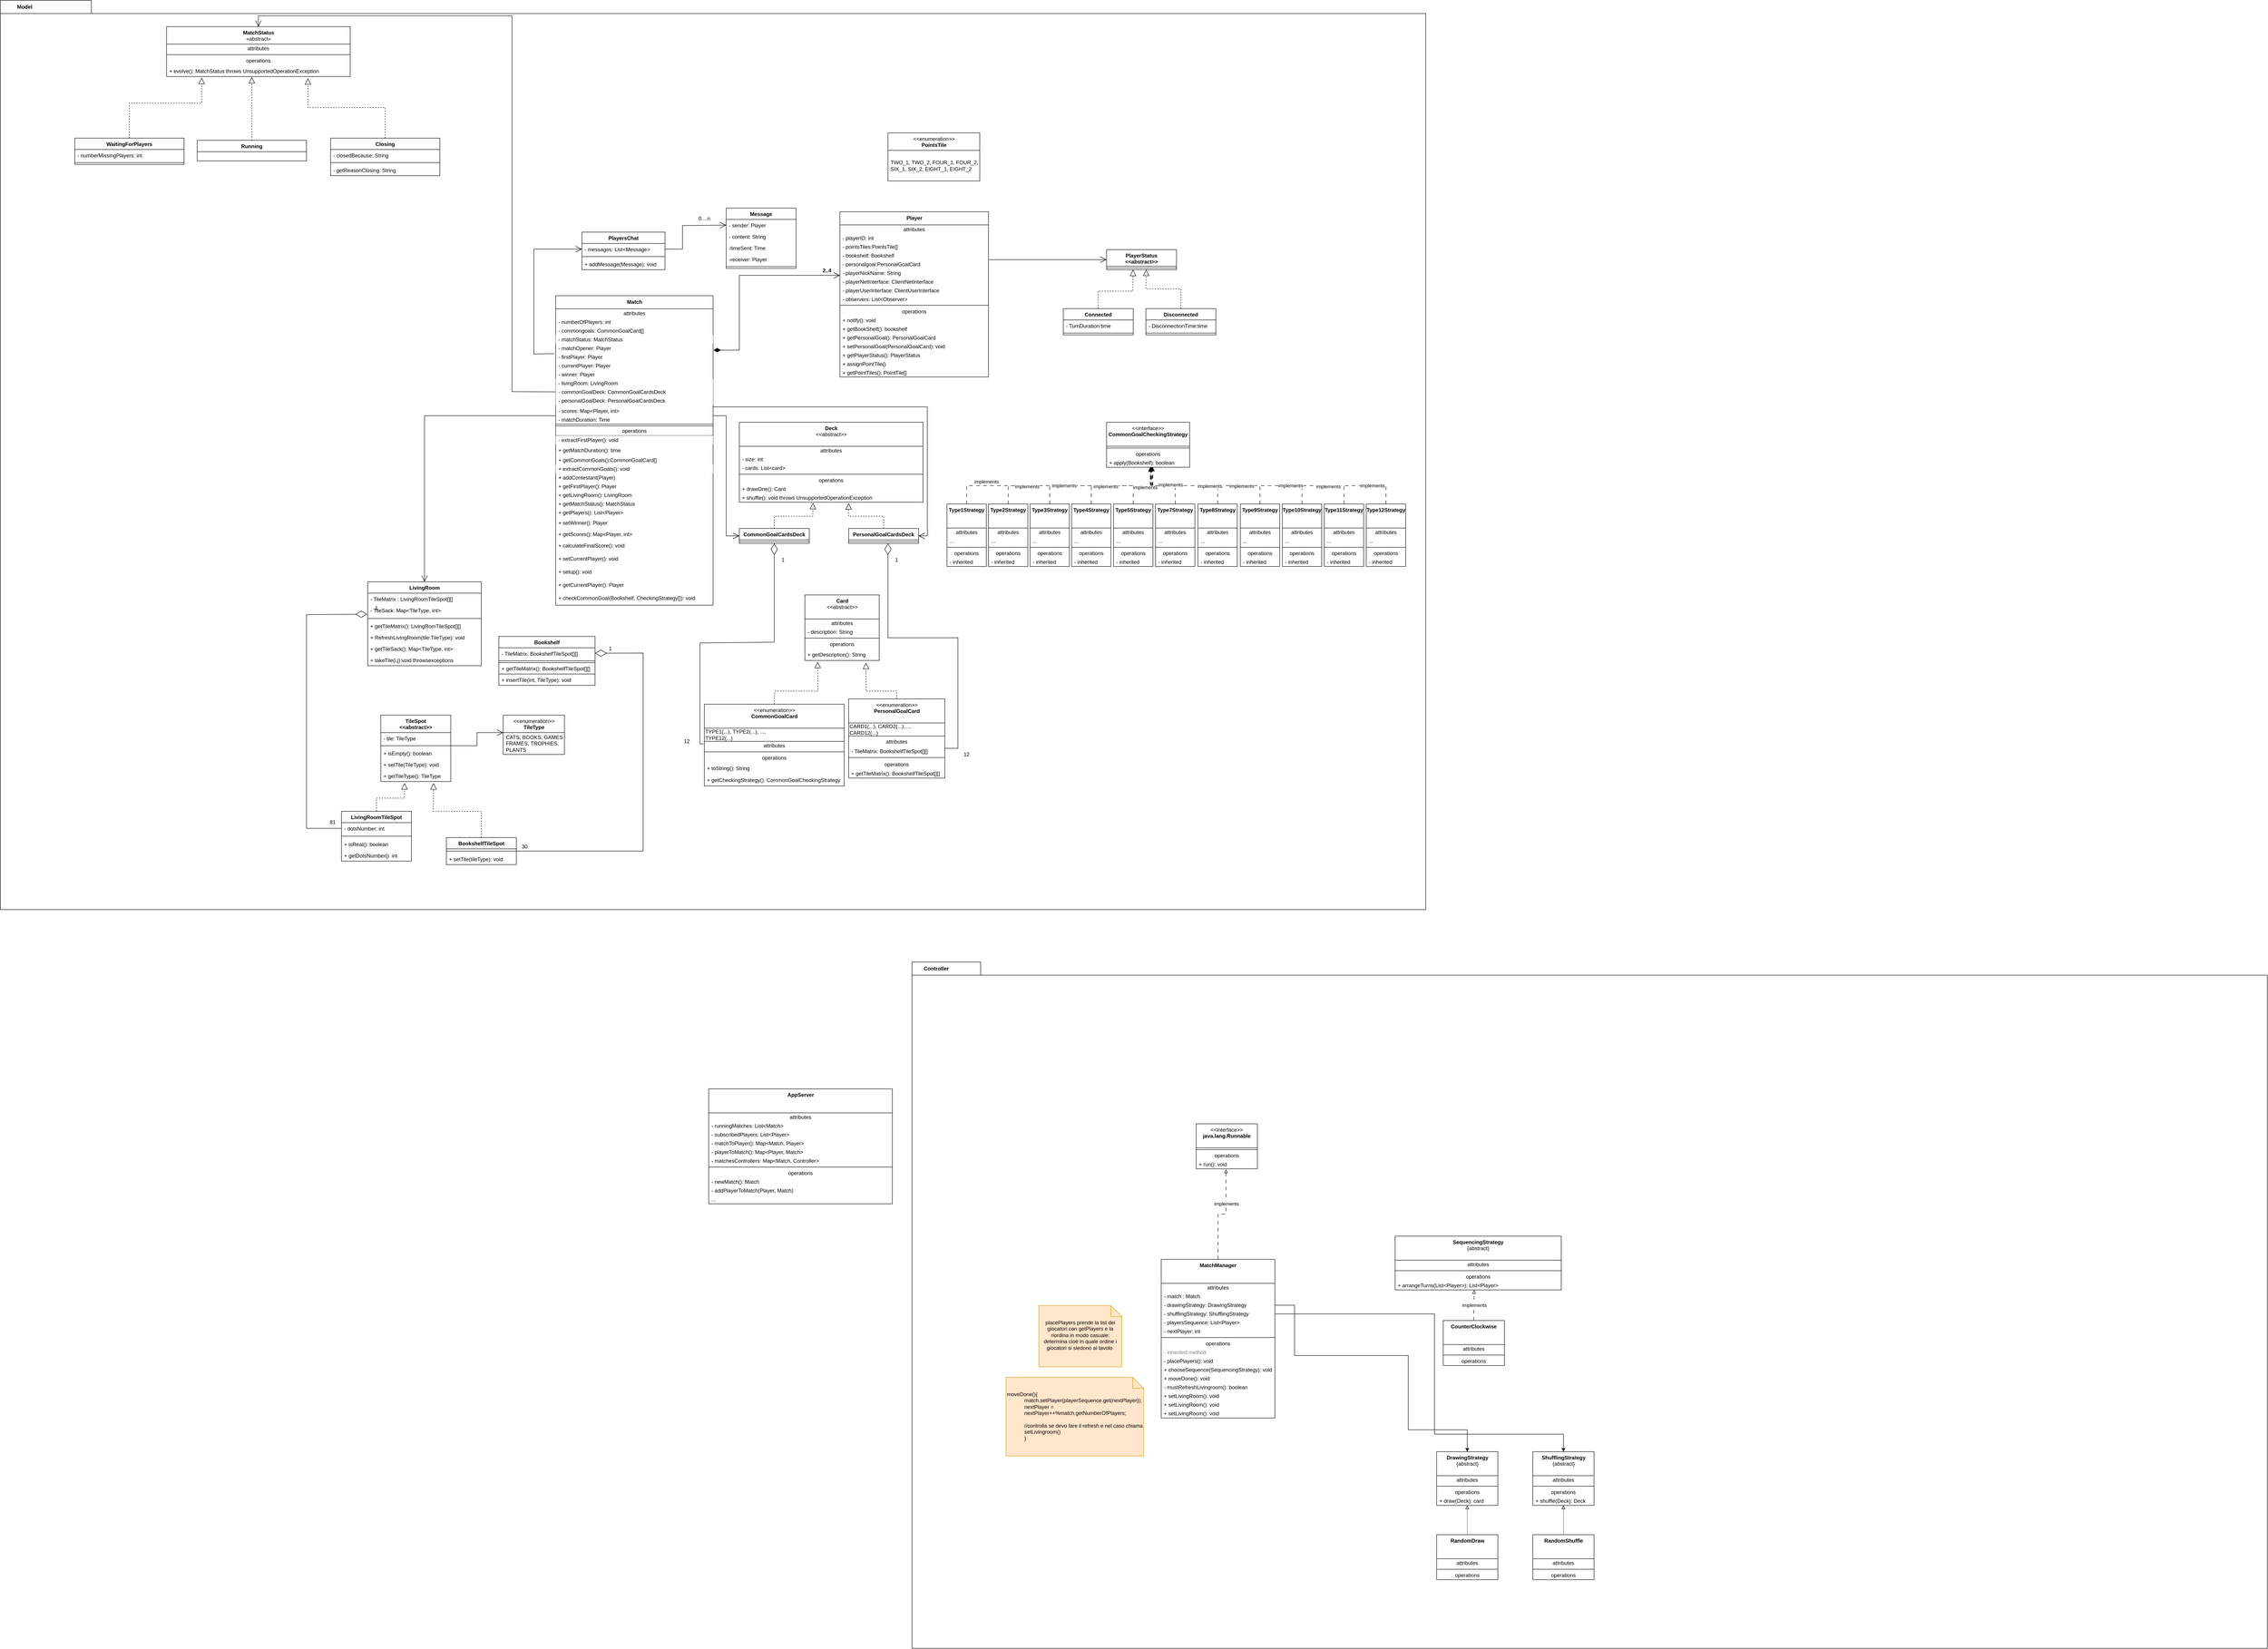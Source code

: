 <mxfile version="21.1.1" type="google">
  <diagram name="ServerSide" id="hrB9VUlsci2HEdaLjR_Z">
    <mxGraphModel grid="1" page="1" gridSize="10" guides="1" tooltips="1" connect="1" arrows="1" fold="1" pageScale="1" pageWidth="827" pageHeight="1169" math="0" shadow="0">
      <root>
        <mxCell id="0" />
        <mxCell id="1" parent="0" />
        <mxCell id="iEnsNC7LLxe0rt-zGGxk-167" value="Model" style="shape=folder;fontStyle=1;tabWidth=110;tabHeight=30;tabPosition=left;html=1;boundedLbl=1;labelInHeader=1;container=1;collapsible=0;recursiveResize=0;movable=1;resizable=1;rotatable=1;deletable=1;editable=1;locked=0;connectable=1;fillColor=#FFFFFF;strokeColor=#000000;" vertex="1" parent="1">
          <mxGeometry x="-1050" y="-3680" width="3260" height="2080" as="geometry" />
        </mxCell>
        <mxCell id="92ZYuoUsC0Ov662HI7nl-2" value="TileSpot&#xa;&lt;&lt;abstract&gt;&gt;" style="swimlane;fontStyle=1;align=center;verticalAlign=top;childLayout=stackLayout;horizontal=1;startSize=40;horizontalStack=0;resizeParent=1;resizeParentMax=0;resizeLast=0;collapsible=1;marginBottom=0;" vertex="1" parent="iEnsNC7LLxe0rt-zGGxk-167">
          <mxGeometry x="870" y="1635" width="160" height="152" as="geometry" />
        </mxCell>
        <mxCell id="iEnsNC7LLxe0rt-zGGxk-26" value="- tile: TileType" style="text;strokeColor=none;fillColor=none;align=left;verticalAlign=top;spacingLeft=4;spacingRight=4;overflow=hidden;rotatable=0;points=[[0,0.5],[1,0.5]];portConstraint=eastwest;" vertex="1" parent="92ZYuoUsC0Ov662HI7nl-2">
          <mxGeometry y="40" width="160" height="26" as="geometry" />
        </mxCell>
        <mxCell id="92ZYuoUsC0Ov662HI7nl-4" value="" style="line;strokeWidth=1;fillColor=none;align=left;verticalAlign=middle;spacingTop=-1;spacingLeft=3;spacingRight=3;rotatable=0;labelPosition=right;points=[];portConstraint=eastwest;strokeColor=inherit;" vertex="1" parent="92ZYuoUsC0Ov662HI7nl-2">
          <mxGeometry y="66" width="160" height="8" as="geometry" />
        </mxCell>
        <mxCell id="iEnsNC7LLxe0rt-zGGxk-21" value="+ isEmpty(): boolean&#xa;" style="text;strokeColor=none;fillColor=none;align=left;verticalAlign=top;spacingLeft=4;spacingRight=4;overflow=hidden;rotatable=0;points=[[0,0.5],[1,0.5]];portConstraint=eastwest;" vertex="1" parent="92ZYuoUsC0Ov662HI7nl-2">
          <mxGeometry y="74" width="160" height="26" as="geometry" />
        </mxCell>
        <mxCell id="92ZYuoUsC0Ov662HI7nl-21" value="+ setTile(TileType): void" style="text;strokeColor=none;fillColor=none;align=left;verticalAlign=top;spacingLeft=4;spacingRight=4;overflow=hidden;rotatable=0;points=[[0,0.5],[1,0.5]];portConstraint=eastwest;" vertex="1" parent="92ZYuoUsC0Ov662HI7nl-2">
          <mxGeometry y="100" width="160" height="26" as="geometry" />
        </mxCell>
        <mxCell id="iEnsNC7LLxe0rt-zGGxk-30" value="+ getTileType(): TileType" style="text;strokeColor=none;fillColor=none;align=left;verticalAlign=top;spacingLeft=4;spacingRight=4;overflow=hidden;rotatable=0;points=[[0,0.5],[1,0.5]];portConstraint=eastwest;" vertex="1" parent="92ZYuoUsC0Ov662HI7nl-2">
          <mxGeometry y="126" width="160" height="26" as="geometry" />
        </mxCell>
        <mxCell id="iEnsNC7LLxe0rt-zGGxk-23" value="LivingRoomTileSpot" style="swimlane;fontStyle=1;align=center;verticalAlign=top;childLayout=stackLayout;horizontal=1;startSize=26;horizontalStack=0;resizeParent=1;resizeParentMax=0;resizeLast=0;collapsible=1;marginBottom=0;" vertex="1" parent="iEnsNC7LLxe0rt-zGGxk-167">
          <mxGeometry x="780" y="1855" width="160" height="114" as="geometry" />
        </mxCell>
        <mxCell id="iEnsNC7LLxe0rt-zGGxk-25" value="- dotsNumber: int" style="text;strokeColor=none;fillColor=none;align=left;verticalAlign=top;spacingLeft=4;spacingRight=4;overflow=hidden;rotatable=0;points=[[0,0.5],[1,0.5]];portConstraint=eastwest;" vertex="1" parent="iEnsNC7LLxe0rt-zGGxk-23">
          <mxGeometry y="26" width="160" height="26" as="geometry" />
        </mxCell>
        <mxCell id="iEnsNC7LLxe0rt-zGGxk-27" value="" style="line;strokeWidth=1;fillColor=none;align=left;verticalAlign=middle;spacingTop=-1;spacingLeft=3;spacingRight=3;rotatable=0;labelPosition=right;points=[];portConstraint=eastwest;strokeColor=inherit;" vertex="1" parent="iEnsNC7LLxe0rt-zGGxk-23">
          <mxGeometry y="52" width="160" height="10" as="geometry" />
        </mxCell>
        <mxCell id="iEnsNC7LLxe0rt-zGGxk-28" value="+ isReal(): boolean&#xa;" style="text;strokeColor=none;fillColor=none;align=left;verticalAlign=top;spacingLeft=4;spacingRight=4;overflow=hidden;rotatable=0;points=[[0,0.5],[1,0.5]];portConstraint=eastwest;" vertex="1" parent="iEnsNC7LLxe0rt-zGGxk-23">
          <mxGeometry y="62" width="160" height="26" as="geometry" />
        </mxCell>
        <mxCell id="iEnsNC7LLxe0rt-zGGxk-29" value="+ getDotsNumber(): int&#xa;" style="text;strokeColor=none;fillColor=none;align=left;verticalAlign=top;spacingLeft=4;spacingRight=4;overflow=hidden;rotatable=0;points=[[0,0.5],[1,0.5]];portConstraint=eastwest;" vertex="1" parent="iEnsNC7LLxe0rt-zGGxk-23">
          <mxGeometry y="88" width="160" height="26" as="geometry" />
        </mxCell>
        <mxCell id="iEnsNC7LLxe0rt-zGGxk-9" value="&amp;lt;&amp;lt;enumeration&amp;gt;&amp;gt;&lt;br&gt;&lt;b&gt;TileType&lt;br&gt;&lt;br&gt;&lt;/b&gt;" style="swimlane;fontStyle=0;align=center;verticalAlign=top;childLayout=stackLayout;horizontal=1;startSize=40;horizontalStack=0;resizeParent=1;resizeParentMax=0;resizeLast=0;collapsible=0;marginBottom=0;html=1;" vertex="1" parent="iEnsNC7LLxe0rt-zGGxk-167">
          <mxGeometry x="1150" y="1635" width="140" height="90" as="geometry" />
        </mxCell>
        <mxCell id="iEnsNC7LLxe0rt-zGGxk-10" value="CATS, BOOKS, GAMES,&amp;nbsp;&lt;br&gt;FRAMES, TROPHIES, &lt;br&gt;PLANTS" style="text;html=1;strokeColor=none;fillColor=none;align=left;verticalAlign=middle;spacingLeft=4;spacingRight=4;overflow=hidden;rotatable=0;points=[[0,0.5],[1,0.5]];portConstraint=eastwest;" vertex="1" parent="iEnsNC7LLxe0rt-zGGxk-9">
          <mxGeometry y="40" width="140" height="50" as="geometry" />
        </mxCell>
        <mxCell id="iEnsNC7LLxe0rt-zGGxk-16" value="BookshelfTileSpot" style="swimlane;fontStyle=1;align=center;verticalAlign=top;childLayout=stackLayout;horizontal=1;startSize=26;horizontalStack=0;resizeParent=1;resizeParentMax=0;resizeLast=0;collapsible=1;marginBottom=0;" vertex="1" parent="iEnsNC7LLxe0rt-zGGxk-167">
          <mxGeometry x="1020" y="1915" width="160" height="62" as="geometry" />
        </mxCell>
        <mxCell id="iEnsNC7LLxe0rt-zGGxk-19" value="" style="line;strokeWidth=1;fillColor=none;align=left;verticalAlign=middle;spacingTop=-1;spacingLeft=3;spacingRight=3;rotatable=0;labelPosition=right;points=[];portConstraint=eastwest;strokeColor=inherit;" vertex="1" parent="iEnsNC7LLxe0rt-zGGxk-16">
          <mxGeometry y="26" width="160" height="10" as="geometry" />
        </mxCell>
        <mxCell id="92ZYuoUsC0Ov662HI7nl-23" value="+ setTile(tileType): void" style="text;strokeColor=none;fillColor=none;align=left;verticalAlign=top;spacingLeft=4;spacingRight=4;overflow=hidden;rotatable=0;points=[[0,0.5],[1,0.5]];portConstraint=eastwest;" vertex="1" parent="iEnsNC7LLxe0rt-zGGxk-16">
          <mxGeometry y="36" width="160" height="26" as="geometry" />
        </mxCell>
        <mxCell id="iEnsNC7LLxe0rt-zGGxk-129" value="&lt;b&gt;Player&lt;/b&gt;" style="swimlane;fontStyle=0;align=center;verticalAlign=top;childLayout=stackLayout;horizontal=1;startSize=30;horizontalStack=0;resizeParent=1;resizeParentMax=0;resizeLast=0;collapsible=0;marginBottom=0;html=1;strokeColor=#000000;" vertex="1" parent="iEnsNC7LLxe0rt-zGGxk-167">
          <mxGeometry x="1920" y="483.5" width="340" height="378" as="geometry" />
        </mxCell>
        <mxCell id="iEnsNC7LLxe0rt-zGGxk-130" value="attributes" style="text;html=1;strokeColor=none;fillColor=none;align=center;verticalAlign=middle;spacingLeft=4;spacingRight=4;overflow=hidden;rotatable=0;points=[[0,0.5],[1,0.5]];portConstraint=eastwest;" vertex="1" parent="iEnsNC7LLxe0rt-zGGxk-129">
          <mxGeometry y="30" width="340" height="20" as="geometry" />
        </mxCell>
        <mxCell id="iEnsNC7LLxe0rt-zGGxk-131" value="- playerID: int" style="text;html=1;strokeColor=none;fillColor=none;align=left;verticalAlign=middle;spacingLeft=4;spacingRight=4;overflow=hidden;rotatable=0;points=[[0,0.5],[1,0.5]];portConstraint=eastwest;" vertex="1" parent="iEnsNC7LLxe0rt-zGGxk-129">
          <mxGeometry y="50" width="340" height="20" as="geometry" />
        </mxCell>
        <mxCell id="VxPUNB2d-WD5Udo-ZghJ-4" value="- pointsTiles:PointsTile[]" style="text;html=1;strokeColor=none;fillColor=none;align=left;verticalAlign=middle;spacingLeft=4;spacingRight=4;overflow=hidden;rotatable=0;points=[[0,0.5],[1,0.5]];portConstraint=eastwest;" vertex="1" parent="iEnsNC7LLxe0rt-zGGxk-129">
          <mxGeometry y="70" width="340" height="20" as="geometry" />
        </mxCell>
        <mxCell id="x1CPa9od3_AfTyYTqJ5p-12" value="- bookshelf: Bookshelf" style="text;html=1;strokeColor=none;fillColor=none;align=left;verticalAlign=middle;spacingLeft=4;spacingRight=4;overflow=hidden;rotatable=0;points=[[0,0.5],[1,0.5]];portConstraint=eastwest;" vertex="1" parent="iEnsNC7LLxe0rt-zGGxk-129">
          <mxGeometry y="90" width="340" height="20" as="geometry" />
        </mxCell>
        <mxCell id="x1CPa9od3_AfTyYTqJ5p-15" value="- personalgoal:PersonalGoalCard" style="text;html=1;strokeColor=none;fillColor=none;align=left;verticalAlign=middle;spacingLeft=4;spacingRight=4;overflow=hidden;rotatable=0;points=[[0,0.5],[1,0.5]];portConstraint=eastwest;" vertex="1" parent="iEnsNC7LLxe0rt-zGGxk-129">
          <mxGeometry y="110" width="340" height="20" as="geometry" />
        </mxCell>
        <mxCell id="iEnsNC7LLxe0rt-zGGxk-132" value="- playerNickName: String" style="text;html=1;strokeColor=none;fillColor=none;align=left;verticalAlign=middle;spacingLeft=4;spacingRight=4;overflow=hidden;rotatable=0;points=[[0,0.5],[1,0.5]];portConstraint=eastwest;" vertex="1" parent="iEnsNC7LLxe0rt-zGGxk-129">
          <mxGeometry y="130" width="340" height="20" as="geometry" />
        </mxCell>
        <mxCell id="iEnsNC7LLxe0rt-zGGxk-133" value="- playerNetInterface: ClientNetInterface" style="text;html=1;strokeColor=none;fillColor=none;align=left;verticalAlign=middle;spacingLeft=4;spacingRight=4;overflow=hidden;rotatable=0;points=[[0,0.5],[1,0.5]];portConstraint=eastwest;" vertex="1" parent="iEnsNC7LLxe0rt-zGGxk-129">
          <mxGeometry y="150" width="340" height="20" as="geometry" />
        </mxCell>
        <mxCell id="iEnsNC7LLxe0rt-zGGxk-134" value="- playerUserInterface: ClientUserInterface" style="text;html=1;strokeColor=none;fillColor=none;align=left;verticalAlign=middle;spacingLeft=4;spacingRight=4;overflow=hidden;rotatable=0;points=[[0,0.5],[1,0.5]];portConstraint=eastwest;" vertex="1" parent="iEnsNC7LLxe0rt-zGGxk-129">
          <mxGeometry y="170" width="340" height="20" as="geometry" />
        </mxCell>
        <mxCell id="iEnsNC7LLxe0rt-zGGxk-135" value="- observers: List&amp;lt;Observer&amp;gt;" style="text;html=1;strokeColor=none;fillColor=none;align=left;verticalAlign=middle;spacingLeft=4;spacingRight=4;overflow=hidden;rotatable=0;points=[[0,0.5],[1,0.5]];portConstraint=eastwest;" vertex="1" parent="iEnsNC7LLxe0rt-zGGxk-129">
          <mxGeometry y="190" width="340" height="20" as="geometry" />
        </mxCell>
        <mxCell id="iEnsNC7LLxe0rt-zGGxk-136" value="" style="line;strokeWidth=1;fillColor=none;align=left;verticalAlign=middle;spacingTop=-1;spacingLeft=3;spacingRight=3;rotatable=0;labelPosition=right;points=[];portConstraint=eastwest;" vertex="1" parent="iEnsNC7LLxe0rt-zGGxk-129">
          <mxGeometry y="210" width="340" height="8" as="geometry" />
        </mxCell>
        <mxCell id="iEnsNC7LLxe0rt-zGGxk-137" value="operations" style="text;html=1;strokeColor=none;fillColor=none;align=center;verticalAlign=middle;spacingLeft=4;spacingRight=4;overflow=hidden;rotatable=0;points=[[0,0.5],[1,0.5]];portConstraint=eastwest;" vertex="1" parent="iEnsNC7LLxe0rt-zGGxk-129">
          <mxGeometry y="218" width="340" height="20" as="geometry" />
        </mxCell>
        <mxCell id="iEnsNC7LLxe0rt-zGGxk-138" value="+ notify(): void" style="text;html=1;strokeColor=none;fillColor=none;align=left;verticalAlign=middle;spacingLeft=4;spacingRight=4;overflow=hidden;rotatable=0;points=[[0,0.5],[1,0.5]];portConstraint=eastwest;shadow=0;" vertex="1" parent="iEnsNC7LLxe0rt-zGGxk-129">
          <mxGeometry y="238" width="340" height="20" as="geometry" />
        </mxCell>
        <mxCell id="x1CPa9od3_AfTyYTqJ5p-13" value="+ getBookShelf(): bookshelf" style="text;html=1;strokeColor=none;fillColor=none;align=left;verticalAlign=middle;spacingLeft=4;spacingRight=4;overflow=hidden;rotatable=0;points=[[0,0.5],[1,0.5]];portConstraint=eastwest;shadow=0;" vertex="1" parent="iEnsNC7LLxe0rt-zGGxk-129">
          <mxGeometry y="258" width="340" height="20" as="geometry" />
        </mxCell>
        <mxCell id="x1CPa9od3_AfTyYTqJ5p-16" value="+ getPersonalGoal(): PersonalGoalCard" style="text;html=1;strokeColor=none;fillColor=none;align=left;verticalAlign=middle;spacingLeft=4;spacingRight=4;overflow=hidden;rotatable=0;points=[[0,0.5],[1,0.5]];portConstraint=eastwest;shadow=0;" vertex="1" parent="iEnsNC7LLxe0rt-zGGxk-129">
          <mxGeometry y="278" width="340" height="20" as="geometry" />
        </mxCell>
        <mxCell id="x1CPa9od3_AfTyYTqJ5p-21" value="+ setPersonalGoal(PersonalGoalCard): void" style="text;html=1;strokeColor=none;fillColor=none;align=left;verticalAlign=middle;spacingLeft=4;spacingRight=4;overflow=hidden;rotatable=0;points=[[0,0.5],[1,0.5]];portConstraint=eastwest;shadow=0;" vertex="1" parent="iEnsNC7LLxe0rt-zGGxk-129">
          <mxGeometry y="298" width="340" height="20" as="geometry" />
        </mxCell>
        <mxCell id="x1CPa9od3_AfTyYTqJ5p-52" value="+ getPlayerStatus(): PlayerStatus" style="text;html=1;strokeColor=none;fillColor=none;align=left;verticalAlign=middle;spacingLeft=4;spacingRight=4;overflow=hidden;rotatable=0;points=[[0,0.5],[1,0.5]];portConstraint=eastwest;shadow=0;" vertex="1" parent="iEnsNC7LLxe0rt-zGGxk-129">
          <mxGeometry y="318" width="340" height="20" as="geometry" />
        </mxCell>
        <mxCell id="VxPUNB2d-WD5Udo-ZghJ-3" value="+ assignPointTile()" style="text;html=1;strokeColor=none;fillColor=none;align=left;verticalAlign=middle;spacingLeft=4;spacingRight=4;overflow=hidden;rotatable=0;points=[[0,0.5],[1,0.5]];portConstraint=eastwest;shadow=0;" vertex="1" parent="iEnsNC7LLxe0rt-zGGxk-129">
          <mxGeometry y="338" width="340" height="20" as="geometry" />
        </mxCell>
        <mxCell id="VxPUNB2d-WD5Udo-ZghJ-5" value="+ getPointTiles(): PointTile[]" style="text;html=1;strokeColor=none;fillColor=none;align=left;verticalAlign=middle;spacingLeft=4;spacingRight=4;overflow=hidden;rotatable=0;points=[[0,0.5],[1,0.5]];portConstraint=eastwest;shadow=0;" vertex="1" parent="iEnsNC7LLxe0rt-zGGxk-129">
          <mxGeometry y="358" width="340" height="20" as="geometry" />
        </mxCell>
        <mxCell id="x1CPa9od3_AfTyYTqJ5p-32" value="PlayerStatus&#xa;&lt;&lt;abstract&gt;&gt;" style="swimlane;fontStyle=1;align=center;verticalAlign=top;childLayout=stackLayout;horizontal=1;startSize=38;horizontalStack=0;resizeParent=1;resizeParentMax=0;resizeLast=0;collapsible=1;marginBottom=0;rounded=0;shadow=0;glass=0;sketch=0;fillColor=none;" vertex="1" parent="iEnsNC7LLxe0rt-zGGxk-167">
          <mxGeometry x="2530" y="570" width="160" height="46" as="geometry" />
        </mxCell>
        <mxCell id="x1CPa9od3_AfTyYTqJ5p-34" value="" style="line;strokeWidth=1;fillColor=none;align=left;verticalAlign=middle;spacingTop=-1;spacingLeft=3;spacingRight=3;rotatable=0;labelPosition=right;points=[];portConstraint=eastwest;strokeColor=inherit;rounded=0;shadow=0;glass=0;sketch=0;" vertex="1" parent="x1CPa9od3_AfTyYTqJ5p-32">
          <mxGeometry y="38" width="160" height="8" as="geometry" />
        </mxCell>
        <mxCell id="x1CPa9od3_AfTyYTqJ5p-44" value="Disconnected" style="swimlane;fontStyle=1;align=center;verticalAlign=top;childLayout=stackLayout;horizontal=1;startSize=26;horizontalStack=0;resizeParent=1;resizeParentMax=0;resizeLast=0;collapsible=1;marginBottom=0;rounded=0;shadow=0;glass=0;sketch=0;fillColor=none;" vertex="1" parent="iEnsNC7LLxe0rt-zGGxk-167">
          <mxGeometry x="2620" y="705" width="160" height="60" as="geometry" />
        </mxCell>
        <mxCell id="x1CPa9od3_AfTyYTqJ5p-46" value="- DisconnectionTime:time" style="text;strokeColor=none;fillColor=none;align=left;verticalAlign=top;spacingLeft=4;spacingRight=4;overflow=hidden;rotatable=0;points=[[0,0.5],[1,0.5]];portConstraint=eastwest;" vertex="1" parent="x1CPa9od3_AfTyYTqJ5p-44">
          <mxGeometry y="26" width="160" height="26" as="geometry" />
        </mxCell>
        <mxCell id="x1CPa9od3_AfTyYTqJ5p-47" value="" style="line;strokeWidth=1;fillColor=none;align=left;verticalAlign=middle;spacingTop=-1;spacingLeft=3;spacingRight=3;rotatable=0;labelPosition=right;points=[];portConstraint=eastwest;strokeColor=inherit;rounded=0;shadow=0;glass=0;sketch=0;" vertex="1" parent="x1CPa9od3_AfTyYTqJ5p-44">
          <mxGeometry y="52" width="160" height="8" as="geometry" />
        </mxCell>
        <mxCell id="iEnsNC7LLxe0rt-zGGxk-11" value="Bookshelf" style="swimlane;fontStyle=1;align=center;verticalAlign=top;childLayout=stackLayout;horizontal=1;startSize=26;horizontalStack=0;resizeParent=1;resizeParentMax=0;resizeLast=0;collapsible=1;marginBottom=0;" vertex="1" parent="iEnsNC7LLxe0rt-zGGxk-167">
          <mxGeometry x="1140" y="1455" width="220" height="112" as="geometry" />
        </mxCell>
        <mxCell id="iEnsNC7LLxe0rt-zGGxk-12" value="- TileMatrix: BookshelfTileSpot[][]" style="text;strokeColor=none;fillColor=none;align=left;verticalAlign=top;spacingLeft=4;spacingRight=4;overflow=hidden;rotatable=0;points=[[0,0.5],[1,0.5]];portConstraint=eastwest;" vertex="1" parent="iEnsNC7LLxe0rt-zGGxk-11">
          <mxGeometry y="26" width="220" height="26" as="geometry" />
        </mxCell>
        <mxCell id="Wln8tg_5s8hiBWHnHDHo-16" value="" style="endArrow=diamondThin;endFill=0;endSize=24;html=1;rounded=0;exitX=1;exitY=0.5;exitDx=0;exitDy=0;" edge="1" parent="iEnsNC7LLxe0rt-zGGxk-11" source="iEnsNC7LLxe0rt-zGGxk-16">
          <mxGeometry width="160" relative="1" as="geometry">
            <mxPoint x="60" y="38.41" as="sourcePoint" />
            <mxPoint x="220" y="38.41" as="targetPoint" />
            <Array as="points">
              <mxPoint x="330" y="491" />
              <mxPoint x="330" y="38" />
            </Array>
          </mxGeometry>
        </mxCell>
        <mxCell id="iEnsNC7LLxe0rt-zGGxk-13" value="" style="line;strokeWidth=1;fillColor=none;align=left;verticalAlign=middle;spacingTop=-1;spacingLeft=3;spacingRight=3;rotatable=0;labelPosition=right;points=[];portConstraint=eastwest;strokeColor=inherit;" vertex="1" parent="iEnsNC7LLxe0rt-zGGxk-11">
          <mxGeometry y="52" width="220" height="8" as="geometry" />
        </mxCell>
        <mxCell id="f0M-4CW8BpvCbv3RzCkF-8" value="+ getTileMatrix(): BookshelfTileSpot[][]" style="text;strokeColor=#000000;fillColor=none;align=left;verticalAlign=top;spacingLeft=4;spacingRight=4;overflow=hidden;rotatable=0;points=[[0,0.5],[1,0.5]];portConstraint=eastwest;" vertex="1" parent="iEnsNC7LLxe0rt-zGGxk-11">
          <mxGeometry y="60" width="220" height="26" as="geometry" />
        </mxCell>
        <mxCell id="VxPUNB2d-WD5Udo-ZghJ-1" value="+ insertTile(int, TileType): void" style="text;strokeColor=#000000;fillColor=none;align=left;verticalAlign=top;spacingLeft=4;spacingRight=4;overflow=hidden;rotatable=0;points=[[0,0.5],[1,0.5]];portConstraint=eastwest;" vertex="1" parent="iEnsNC7LLxe0rt-zGGxk-11">
          <mxGeometry y="86" width="220" height="26" as="geometry" />
        </mxCell>
        <mxCell id="iEnsNC7LLxe0rt-zGGxk-61" value="WaitingForPlayers" style="swimlane;fontStyle=1;align=center;verticalAlign=top;childLayout=stackLayout;horizontal=1;startSize=26;horizontalStack=0;resizeParent=1;resizeParentMax=0;resizeLast=0;collapsible=1;marginBottom=0;" vertex="1" parent="iEnsNC7LLxe0rt-zGGxk-167">
          <mxGeometry x="170" y="315" width="250" height="60" as="geometry" />
        </mxCell>
        <mxCell id="iEnsNC7LLxe0rt-zGGxk-62" value="- numberMissingPlayers: int" style="text;strokeColor=none;fillColor=none;align=left;verticalAlign=top;spacingLeft=4;spacingRight=4;overflow=hidden;rotatable=0;points=[[0,0.5],[1,0.5]];portConstraint=eastwest;" vertex="1" parent="iEnsNC7LLxe0rt-zGGxk-61">
          <mxGeometry y="26" width="250" height="26" as="geometry" />
        </mxCell>
        <mxCell id="iEnsNC7LLxe0rt-zGGxk-63" value="" style="line;strokeWidth=1;fillColor=none;align=left;verticalAlign=middle;spacingTop=-1;spacingLeft=3;spacingRight=3;rotatable=0;labelPosition=right;points=[];portConstraint=eastwest;strokeColor=inherit;" vertex="1" parent="iEnsNC7LLxe0rt-zGGxk-61">
          <mxGeometry y="52" width="250" height="8" as="geometry" />
        </mxCell>
        <mxCell id="iEnsNC7LLxe0rt-zGGxk-66" value="Running" style="swimlane;fontStyle=1;align=center;verticalAlign=top;childLayout=stackLayout;horizontal=1;startSize=26;horizontalStack=0;resizeParent=1;resizeParentMax=0;resizeLast=0;collapsible=1;marginBottom=0;" vertex="1" parent="iEnsNC7LLxe0rt-zGGxk-167">
          <mxGeometry x="450" y="320" width="250" height="47" as="geometry" />
        </mxCell>
        <mxCell id="iEnsNC7LLxe0rt-zGGxk-69" value="&lt;b&gt;MatchStatus&lt;/b&gt;&lt;br&gt;«abstract»" style="swimlane;fontStyle=0;align=center;verticalAlign=top;childLayout=stackLayout;horizontal=1;startSize=40;horizontalStack=0;resizeParent=1;resizeParentMax=0;resizeLast=0;collapsible=0;marginBottom=0;html=1;" vertex="1" parent="iEnsNC7LLxe0rt-zGGxk-167">
          <mxGeometry x="380" y="60" width="420" height="114" as="geometry" />
        </mxCell>
        <mxCell id="iEnsNC7LLxe0rt-zGGxk-70" value="attributes" style="text;html=1;strokeColor=none;fillColor=none;align=center;verticalAlign=middle;spacingLeft=4;spacingRight=4;overflow=hidden;rotatable=0;points=[[0,0.5],[1,0.5]];portConstraint=eastwest;" vertex="1" parent="iEnsNC7LLxe0rt-zGGxk-69">
          <mxGeometry y="40" width="420" height="20" as="geometry" />
        </mxCell>
        <mxCell id="iEnsNC7LLxe0rt-zGGxk-74" value="" style="line;strokeWidth=1;fillColor=none;align=left;verticalAlign=middle;spacingTop=-1;spacingLeft=3;spacingRight=3;rotatable=0;labelPosition=right;points=[];portConstraint=eastwest;" vertex="1" parent="iEnsNC7LLxe0rt-zGGxk-69">
          <mxGeometry y="60" width="420" height="8" as="geometry" />
        </mxCell>
        <mxCell id="iEnsNC7LLxe0rt-zGGxk-75" value="operations" style="text;html=1;strokeColor=none;fillColor=none;align=center;verticalAlign=middle;spacingLeft=4;spacingRight=4;overflow=hidden;rotatable=0;points=[[0,0.5],[1,0.5]];portConstraint=eastwest;" vertex="1" parent="iEnsNC7LLxe0rt-zGGxk-69">
          <mxGeometry y="68" width="420" height="20" as="geometry" />
        </mxCell>
        <mxCell id="iEnsNC7LLxe0rt-zGGxk-76" value="+ evolve(): MatchStatus throws UnsupportedOperationException" style="text;strokeColor=none;fillColor=none;align=left;verticalAlign=top;spacingLeft=4;spacingRight=4;overflow=hidden;rotatable=0;points=[[0,0.5],[1,0.5]];portConstraint=eastwest;" vertex="1" parent="iEnsNC7LLxe0rt-zGGxk-69">
          <mxGeometry y="88" width="420" height="26" as="geometry" />
        </mxCell>
        <mxCell id="iEnsNC7LLxe0rt-zGGxk-79" value="Closing" style="swimlane;fontStyle=1;align=center;verticalAlign=top;childLayout=stackLayout;horizontal=1;startSize=26;horizontalStack=0;resizeParent=1;resizeParentMax=0;resizeLast=0;collapsible=1;marginBottom=0;" vertex="1" parent="iEnsNC7LLxe0rt-zGGxk-167">
          <mxGeometry x="755" y="315" width="250" height="86" as="geometry" />
        </mxCell>
        <mxCell id="iEnsNC7LLxe0rt-zGGxk-80" value="- closedBecause: String" style="text;strokeColor=none;fillColor=none;align=left;verticalAlign=top;spacingLeft=4;spacingRight=4;overflow=hidden;rotatable=0;points=[[0,0.5],[1,0.5]];portConstraint=eastwest;" vertex="1" parent="iEnsNC7LLxe0rt-zGGxk-79">
          <mxGeometry y="26" width="250" height="26" as="geometry" />
        </mxCell>
        <mxCell id="iEnsNC7LLxe0rt-zGGxk-81" value="" style="line;strokeWidth=1;fillColor=none;align=left;verticalAlign=middle;spacingTop=-1;spacingLeft=3;spacingRight=3;rotatable=0;labelPosition=right;points=[];portConstraint=eastwest;strokeColor=inherit;" vertex="1" parent="iEnsNC7LLxe0rt-zGGxk-79">
          <mxGeometry y="52" width="250" height="8" as="geometry" />
        </mxCell>
        <mxCell id="iEnsNC7LLxe0rt-zGGxk-82" value="- getReasonClosing: String" style="text;strokeColor=none;fillColor=none;align=left;verticalAlign=top;spacingLeft=4;spacingRight=4;overflow=hidden;rotatable=0;points=[[0,0.5],[1,0.5]];portConstraint=eastwest;" vertex="1" parent="iEnsNC7LLxe0rt-zGGxk-79">
          <mxGeometry y="60" width="250" height="26" as="geometry" />
        </mxCell>
        <mxCell id="iEnsNC7LLxe0rt-zGGxk-145" value="&lt;b&gt;Deck&lt;br&gt;&lt;/b&gt;&amp;lt;&amp;lt;abstract&amp;gt;&amp;gt;" style="swimlane;fontStyle=0;align=center;verticalAlign=top;childLayout=stackLayout;horizontal=1;startSize=55;horizontalStack=0;resizeParent=1;resizeParentMax=0;resizeLast=0;collapsible=0;marginBottom=0;html=1;labelBorderColor=none;strokeColor=#000000;fontColor=#000000;" vertex="1" parent="iEnsNC7LLxe0rt-zGGxk-167">
          <mxGeometry x="1690" y="965" width="420" height="183" as="geometry" />
        </mxCell>
        <mxCell id="iEnsNC7LLxe0rt-zGGxk-146" value="attributes" style="text;html=1;strokeColor=none;fillColor=none;align=center;verticalAlign=middle;spacingLeft=4;spacingRight=4;overflow=hidden;rotatable=0;points=[[0,0.5],[1,0.5]];portConstraint=eastwest;fontColor=#000000;" vertex="1" parent="iEnsNC7LLxe0rt-zGGxk-145">
          <mxGeometry y="55" width="420" height="20" as="geometry" />
        </mxCell>
        <mxCell id="iEnsNC7LLxe0rt-zGGxk-147" value="- size: int" style="text;html=1;strokeColor=none;fillColor=none;align=left;verticalAlign=middle;spacingLeft=4;spacingRight=4;overflow=hidden;rotatable=0;points=[[0,0.5],[1,0.5]];portConstraint=eastwest;fontColor=#000000;" vertex="1" parent="iEnsNC7LLxe0rt-zGGxk-145">
          <mxGeometry y="75" width="420" height="20" as="geometry" />
        </mxCell>
        <mxCell id="lR7D6RkpAyPXtjpiftA8-46" value="- cards: List&amp;lt;card&amp;gt;" style="text;html=1;strokeColor=none;fillColor=none;align=left;verticalAlign=middle;spacingLeft=4;spacingRight=4;overflow=hidden;rotatable=0;points=[[0,0.5],[1,0.5]];portConstraint=eastwest;fontColor=#000000;" vertex="1" parent="iEnsNC7LLxe0rt-zGGxk-145">
          <mxGeometry y="95" width="420" height="20" as="geometry" />
        </mxCell>
        <mxCell id="iEnsNC7LLxe0rt-zGGxk-148" value="" style="line;strokeWidth=1;fillColor=none;align=left;verticalAlign=middle;spacingTop=-1;spacingLeft=3;spacingRight=3;rotatable=0;labelPosition=right;points=[];portConstraint=eastwest;labelBorderColor=none;strokeColor=#000000;fontColor=#000000;" vertex="1" parent="iEnsNC7LLxe0rt-zGGxk-145">
          <mxGeometry y="115" width="420" height="8" as="geometry" />
        </mxCell>
        <mxCell id="iEnsNC7LLxe0rt-zGGxk-149" value="operations" style="text;html=1;strokeColor=none;fillColor=none;align=center;verticalAlign=middle;spacingLeft=4;spacingRight=4;overflow=hidden;rotatable=0;points=[[0,0.5],[1,0.5]];portConstraint=eastwest;fontColor=#000000;" vertex="1" parent="iEnsNC7LLxe0rt-zGGxk-145">
          <mxGeometry y="123" width="420" height="20" as="geometry" />
        </mxCell>
        <mxCell id="iEnsNC7LLxe0rt-zGGxk-150" value="+ drawOne(): Card" style="text;html=1;strokeColor=none;fillColor=none;align=left;verticalAlign=middle;spacingLeft=4;spacingRight=4;overflow=hidden;rotatable=0;points=[[0,0.5],[1,0.5]];portConstraint=eastwest;fontColor=#000000;" vertex="1" parent="iEnsNC7LLxe0rt-zGGxk-145">
          <mxGeometry y="143" width="420" height="20" as="geometry" />
        </mxCell>
        <mxCell id="iEnsNC7LLxe0rt-zGGxk-151" value="+ shuffle(): void throws UnsupportedOperationException" style="text;html=1;strokeColor=none;fillColor=none;align=left;verticalAlign=middle;spacingLeft=4;spacingRight=4;overflow=hidden;rotatable=0;points=[[0,0.5],[1,0.5]];portConstraint=eastwest;fontColor=#000000;" vertex="1" parent="iEnsNC7LLxe0rt-zGGxk-145">
          <mxGeometry y="163" width="420" height="20" as="geometry" />
        </mxCell>
        <mxCell id="x1CPa9od3_AfTyYTqJ5p-39" value="Connected" style="swimlane;fontStyle=1;align=center;verticalAlign=top;childLayout=stackLayout;horizontal=1;startSize=26;horizontalStack=0;resizeParent=1;resizeParentMax=0;resizeLast=0;collapsible=1;marginBottom=0;rounded=0;shadow=0;glass=0;sketch=0;fillColor=none;" vertex="1" parent="iEnsNC7LLxe0rt-zGGxk-167">
          <mxGeometry x="2431" y="705" width="160" height="60" as="geometry" />
        </mxCell>
        <mxCell id="x1CPa9od3_AfTyYTqJ5p-43" value="- TurnDuration:time" style="text;strokeColor=none;fillColor=none;align=left;verticalAlign=top;spacingLeft=4;spacingRight=4;overflow=hidden;rotatable=0;points=[[0,0.5],[1,0.5]];portConstraint=eastwest;" vertex="1" parent="x1CPa9od3_AfTyYTqJ5p-39">
          <mxGeometry y="26" width="160" height="26" as="geometry" />
        </mxCell>
        <mxCell id="x1CPa9od3_AfTyYTqJ5p-41" value="" style="line;strokeWidth=1;fillColor=none;align=left;verticalAlign=middle;spacingTop=-1;spacingLeft=3;spacingRight=3;rotatable=0;labelPosition=right;points=[];portConstraint=eastwest;strokeColor=inherit;rounded=0;shadow=0;glass=0;sketch=0;" vertex="1" parent="x1CPa9od3_AfTyYTqJ5p-39">
          <mxGeometry y="52" width="160" height="8" as="geometry" />
        </mxCell>
        <mxCell id="Wln8tg_5s8hiBWHnHDHo-1" value="12" style="text;html=1;strokeColor=none;fillColor=none;align=center;verticalAlign=middle;whiteSpace=wrap;rounded=0;" vertex="1" parent="iEnsNC7LLxe0rt-zGGxk-167">
          <mxGeometry x="1540" y="1680" width="60" height="30" as="geometry" />
        </mxCell>
        <mxCell id="Wln8tg_5s8hiBWHnHDHo-4" value="12" style="text;html=1;strokeColor=none;fillColor=none;align=center;verticalAlign=middle;whiteSpace=wrap;rounded=0;" vertex="1" parent="iEnsNC7LLxe0rt-zGGxk-167">
          <mxGeometry x="2180" y="1710" width="60" height="30" as="geometry" />
        </mxCell>
        <mxCell id="Wln8tg_5s8hiBWHnHDHo-6" value="1" style="text;html=1;strokeColor=none;fillColor=none;align=center;verticalAlign=middle;whiteSpace=wrap;rounded=0;" vertex="1" parent="iEnsNC7LLxe0rt-zGGxk-167">
          <mxGeometry x="2020" y="1265" width="60" height="30" as="geometry" />
        </mxCell>
        <mxCell id="Wln8tg_5s8hiBWHnHDHo-7" value="1" style="text;html=1;strokeColor=none;fillColor=none;align=center;verticalAlign=middle;whiteSpace=wrap;rounded=0;" vertex="1" parent="iEnsNC7LLxe0rt-zGGxk-167">
          <mxGeometry x="1760" y="1265" width="60" height="30" as="geometry" />
        </mxCell>
        <mxCell id="TGczXiBnH50R4w1sZ0Ey-8" value="" style="endArrow=block;dashed=1;endFill=0;endSize=12;html=1;rounded=0;exitX=0.5;exitY=0;exitDx=0;exitDy=0;" edge="1" parent="iEnsNC7LLxe0rt-zGGxk-167" source="iEnsNC7LLxe0rt-zGGxk-66">
          <mxGeometry width="160" relative="1" as="geometry">
            <mxPoint x="660" y="275" as="sourcePoint" />
            <mxPoint x="575" y="175" as="targetPoint" />
          </mxGeometry>
        </mxCell>
        <mxCell id="TGczXiBnH50R4w1sZ0Ey-9" value="" style="endArrow=block;dashed=1;endFill=0;endSize=12;html=1;rounded=0;entryX=0.77;entryY=1.146;entryDx=0;entryDy=0;entryPerimeter=0;exitX=0.5;exitY=0;exitDx=0;exitDy=0;" edge="1" parent="iEnsNC7LLxe0rt-zGGxk-167" source="iEnsNC7LLxe0rt-zGGxk-79" target="iEnsNC7LLxe0rt-zGGxk-76">
          <mxGeometry width="160" relative="1" as="geometry">
            <mxPoint x="660" y="275" as="sourcePoint" />
            <mxPoint x="820" y="275" as="targetPoint" />
            <Array as="points">
              <mxPoint x="880" y="245" />
              <mxPoint x="703" y="245" />
            </Array>
          </mxGeometry>
        </mxCell>
        <mxCell id="TGczXiBnH50R4w1sZ0Ey-10" value="" style="endArrow=block;dashed=1;endFill=0;endSize=12;html=1;rounded=0;entryX=0.191;entryY=1.105;entryDx=0;entryDy=0;entryPerimeter=0;exitX=0.5;exitY=0;exitDx=0;exitDy=0;" edge="1" parent="iEnsNC7LLxe0rt-zGGxk-167" source="iEnsNC7LLxe0rt-zGGxk-61" target="iEnsNC7LLxe0rt-zGGxk-76">
          <mxGeometry width="160" relative="1" as="geometry">
            <mxPoint x="660" y="275" as="sourcePoint" />
            <mxPoint x="820" y="275" as="targetPoint" />
            <Array as="points">
              <mxPoint x="295" y="235" />
              <mxPoint x="460" y="235" />
            </Array>
          </mxGeometry>
        </mxCell>
        <mxCell id="TGczXiBnH50R4w1sZ0Ey-11" value="" style="endArrow=block;dashed=1;endFill=0;endSize=12;html=1;rounded=0;exitX=0.5;exitY=0;exitDx=0;exitDy=0;entryX=0.339;entryY=1.14;entryDx=0;entryDy=0;entryPerimeter=0;" edge="1" parent="iEnsNC7LLxe0rt-zGGxk-167" source="iEnsNC7LLxe0rt-zGGxk-23" target="iEnsNC7LLxe0rt-zGGxk-30">
          <mxGeometry width="160" relative="1" as="geometry">
            <mxPoint x="910" y="1705" as="sourcePoint" />
            <mxPoint x="1070" y="1705" as="targetPoint" />
            <Array as="points">
              <mxPoint x="860" y="1825" />
              <mxPoint x="924" y="1825" />
            </Array>
          </mxGeometry>
        </mxCell>
        <mxCell id="TGczXiBnH50R4w1sZ0Ey-12" value="" style="endArrow=block;dashed=1;endFill=0;endSize=12;html=1;rounded=0;exitX=0.5;exitY=0;exitDx=0;exitDy=0;entryX=0.754;entryY=1.14;entryDx=0;entryDy=0;entryPerimeter=0;" edge="1" parent="iEnsNC7LLxe0rt-zGGxk-167" source="iEnsNC7LLxe0rt-zGGxk-16" target="iEnsNC7LLxe0rt-zGGxk-30">
          <mxGeometry width="160" relative="1" as="geometry">
            <mxPoint x="910" y="1705" as="sourcePoint" />
            <mxPoint x="1070" y="1705" as="targetPoint" />
            <Array as="points">
              <mxPoint x="1100" y="1855" />
              <mxPoint x="990" y="1855" />
            </Array>
          </mxGeometry>
        </mxCell>
        <mxCell id="TGczXiBnH50R4w1sZ0Ey-18" value="" style="endArrow=block;dashed=1;endFill=0;endSize=12;html=1;rounded=0;exitX=0.5;exitY=0;exitDx=0;exitDy=0;entryX=0.379;entryY=0.987;entryDx=0;entryDy=0;entryPerimeter=0;" edge="1" parent="iEnsNC7LLxe0rt-zGGxk-167" source="x1CPa9od3_AfTyYTqJ5p-39" target="x1CPa9od3_AfTyYTqJ5p-34">
          <mxGeometry width="160" relative="1" as="geometry">
            <mxPoint x="2560" y="715" as="sourcePoint" />
            <mxPoint x="2590" y="625" as="targetPoint" />
            <Array as="points">
              <mxPoint x="2511" y="665" />
              <mxPoint x="2590" y="665" />
            </Array>
          </mxGeometry>
        </mxCell>
        <mxCell id="TGczXiBnH50R4w1sZ0Ey-19" value="" style="endArrow=open;endFill=1;endSize=12;html=1;rounded=0;exitX=1;exitY=1.154;exitDx=0;exitDy=0;exitPerimeter=0;" edge="1" parent="iEnsNC7LLxe0rt-zGGxk-167" source="iEnsNC7LLxe0rt-zGGxk-26">
          <mxGeometry width="160" relative="1" as="geometry">
            <mxPoint x="1170" y="1655" as="sourcePoint" />
            <mxPoint x="1150" y="1675" as="targetPoint" />
            <Array as="points">
              <mxPoint x="1090" y="1705" />
              <mxPoint x="1090" y="1675" />
            </Array>
          </mxGeometry>
        </mxCell>
        <mxCell id="Wln8tg_5s8hiBWHnHDHo-17" value="1" style="text;html=1;strokeColor=none;fillColor=none;align=center;verticalAlign=middle;whiteSpace=wrap;rounded=0;" vertex="1" parent="iEnsNC7LLxe0rt-zGGxk-167">
          <mxGeometry x="830" y="1375" width="60" height="30" as="geometry" />
        </mxCell>
        <mxCell id="Wln8tg_5s8hiBWHnHDHo-18" value="1" style="text;html=1;strokeColor=none;fillColor=none;align=center;verticalAlign=middle;whiteSpace=wrap;rounded=0;" vertex="1" parent="iEnsNC7LLxe0rt-zGGxk-167">
          <mxGeometry x="1365" y="1468" width="60" height="30" as="geometry" />
        </mxCell>
        <mxCell id="Wln8tg_5s8hiBWHnHDHo-20" value="30" style="text;html=1;strokeColor=none;fillColor=none;align=center;verticalAlign=middle;whiteSpace=wrap;rounded=0;" vertex="1" parent="iEnsNC7LLxe0rt-zGGxk-167">
          <mxGeometry x="1169" y="1921" width="60" height="30" as="geometry" />
        </mxCell>
        <mxCell id="Wln8tg_5s8hiBWHnHDHo-21" value="81" style="text;html=1;strokeColor=none;fillColor=none;align=center;verticalAlign=middle;whiteSpace=wrap;rounded=0;" vertex="1" parent="iEnsNC7LLxe0rt-zGGxk-167">
          <mxGeometry x="730" y="1865" width="60" height="30" as="geometry" />
        </mxCell>
        <mxCell id="jbztiTt9DNjzssIzOwOY-4" value="" style="endArrow=open;endFill=1;endSize=12;html=1;rounded=0;entryX=0;entryY=0.5;entryDx=0;entryDy=0;" edge="1" parent="iEnsNC7LLxe0rt-zGGxk-167" target="x1CPa9od3_AfTyYTqJ5p-32">
          <mxGeometry width="160" relative="1" as="geometry">
            <mxPoint x="2260" y="593" as="sourcePoint" />
            <mxPoint x="2540" y="575" as="targetPoint" />
          </mxGeometry>
        </mxCell>
        <mxCell id="Wln8tg_5s8hiBWHnHDHo-24" value="2..4" style="text;align=center;fontStyle=1;verticalAlign=middle;spacingLeft=3;spacingRight=3;strokeColor=none;rotatable=0;points=[[0,0.5],[1,0.5]];portConstraint=eastwest;html=1;" vertex="1" parent="iEnsNC7LLxe0rt-zGGxk-167">
          <mxGeometry x="1850" y="605" width="80" height="26" as="geometry" />
        </mxCell>
        <mxCell id="lui4DLEyMlnULKWCSXfG-1" value="PlayersChat" style="swimlane;fontStyle=1;align=center;verticalAlign=top;childLayout=stackLayout;horizontal=1;startSize=26;horizontalStack=0;resizeParent=1;resizeParentMax=0;resizeLast=0;collapsible=1;marginBottom=0;whiteSpace=wrap;html=1;" vertex="1" parent="iEnsNC7LLxe0rt-zGGxk-167">
          <mxGeometry x="1330" y="530" width="190" height="86" as="geometry" />
        </mxCell>
        <mxCell id="lui4DLEyMlnULKWCSXfG-2" value="- messages: List&amp;lt;Message&amp;gt;" style="text;strokeColor=none;fillColor=none;align=left;verticalAlign=top;spacingLeft=4;spacingRight=4;overflow=hidden;rotatable=0;points=[[0,0.5],[1,0.5]];portConstraint=eastwest;whiteSpace=wrap;html=1;" vertex="1" parent="lui4DLEyMlnULKWCSXfG-1">
          <mxGeometry y="26" width="190" height="26" as="geometry" />
        </mxCell>
        <mxCell id="lui4DLEyMlnULKWCSXfG-3" value="" style="line;strokeWidth=1;fillColor=none;align=left;verticalAlign=middle;spacingTop=-1;spacingLeft=3;spacingRight=3;rotatable=0;labelPosition=right;points=[];portConstraint=eastwest;strokeColor=inherit;" vertex="1" parent="lui4DLEyMlnULKWCSXfG-1">
          <mxGeometry y="52" width="190" height="8" as="geometry" />
        </mxCell>
        <mxCell id="lui4DLEyMlnULKWCSXfG-4" value="+ addMessage(Message): void" style="text;strokeColor=none;fillColor=none;align=left;verticalAlign=top;spacingLeft=4;spacingRight=4;overflow=hidden;rotatable=0;points=[[0,0.5],[1,0.5]];portConstraint=eastwest;whiteSpace=wrap;html=1;" vertex="1" parent="lui4DLEyMlnULKWCSXfG-1">
          <mxGeometry y="60" width="190" height="26" as="geometry" />
        </mxCell>
        <mxCell id="lui4DLEyMlnULKWCSXfG-5" value="Message" style="swimlane;fontStyle=1;align=center;verticalAlign=top;childLayout=stackLayout;horizontal=1;startSize=26;horizontalStack=0;resizeParent=1;resizeParentMax=0;resizeLast=0;collapsible=1;marginBottom=0;whiteSpace=wrap;html=1;" vertex="1" parent="iEnsNC7LLxe0rt-zGGxk-167">
          <mxGeometry x="1660" y="475" width="160" height="138" as="geometry" />
        </mxCell>
        <mxCell id="lui4DLEyMlnULKWCSXfG-6" value="- sender: Player" style="text;strokeColor=none;fillColor=none;align=left;verticalAlign=top;spacingLeft=4;spacingRight=4;overflow=hidden;rotatable=0;points=[[0,0.5],[1,0.5]];portConstraint=eastwest;whiteSpace=wrap;html=1;" vertex="1" parent="lui4DLEyMlnULKWCSXfG-5">
          <mxGeometry y="26" width="160" height="26" as="geometry" />
        </mxCell>
        <mxCell id="lui4DLEyMlnULKWCSXfG-9" value="- content: String" style="text;strokeColor=none;fillColor=none;align=left;verticalAlign=top;spacingLeft=4;spacingRight=4;overflow=hidden;rotatable=0;points=[[0,0.5],[1,0.5]];portConstraint=eastwest;whiteSpace=wrap;html=1;" vertex="1" parent="lui4DLEyMlnULKWCSXfG-5">
          <mxGeometry y="52" width="160" height="26" as="geometry" />
        </mxCell>
        <mxCell id="lui4DLEyMlnULKWCSXfG-10" value="-timeSent: Time" style="text;strokeColor=none;fillColor=none;align=left;verticalAlign=top;spacingLeft=4;spacingRight=4;overflow=hidden;rotatable=0;points=[[0,0.5],[1,0.5]];portConstraint=eastwest;whiteSpace=wrap;html=1;" vertex="1" parent="lui4DLEyMlnULKWCSXfG-5">
          <mxGeometry y="78" width="160" height="26" as="geometry" />
        </mxCell>
        <mxCell id="cBoWfu4ivkMzWweCAko4-1" value="-receiver: Player" style="text;strokeColor=none;fillColor=none;align=left;verticalAlign=top;spacingLeft=4;spacingRight=4;overflow=hidden;rotatable=0;points=[[0,0.5],[1,0.5]];portConstraint=eastwest;whiteSpace=wrap;html=1;" vertex="1" parent="lui4DLEyMlnULKWCSXfG-5">
          <mxGeometry y="104" width="160" height="26" as="geometry" />
        </mxCell>
        <mxCell id="lui4DLEyMlnULKWCSXfG-7" value="" style="line;strokeWidth=1;fillColor=none;align=left;verticalAlign=middle;spacingTop=-1;spacingLeft=3;spacingRight=3;rotatable=0;labelPosition=right;points=[];portConstraint=eastwest;strokeColor=inherit;" vertex="1" parent="lui4DLEyMlnULKWCSXfG-5">
          <mxGeometry y="130" width="160" height="8" as="geometry" />
        </mxCell>
        <mxCell id="lui4DLEyMlnULKWCSXfG-13" value="0....n" style="text;html=1;strokeColor=none;fillColor=none;align=center;verticalAlign=middle;whiteSpace=wrap;rounded=0;" vertex="1" parent="iEnsNC7LLxe0rt-zGGxk-167">
          <mxGeometry x="1580" y="483.5" width="60" height="30" as="geometry" />
        </mxCell>
        <mxCell id="rIDSuXDbuui7cBcAN0Vx-2" value="" style="endArrow=open;endFill=1;endSize=12;html=1;rounded=0;exitX=1;exitY=0.5;exitDx=0;exitDy=0;entryX=0;entryY=0.5;entryDx=0;entryDy=0;" edge="1" parent="iEnsNC7LLxe0rt-zGGxk-167" source="lui4DLEyMlnULKWCSXfG-2" target="lui4DLEyMlnULKWCSXfG-6">
          <mxGeometry width="160" relative="1" as="geometry">
            <mxPoint x="1630" y="645" as="sourcePoint" />
            <mxPoint x="1790" y="645" as="targetPoint" />
            <Array as="points">
              <mxPoint x="1560" y="569" />
              <mxPoint x="1560" y="515" />
            </Array>
          </mxGeometry>
        </mxCell>
        <mxCell id="iEnsNC7LLxe0rt-zGGxk-34" value="&lt;b&gt;Match&lt;/b&gt;" style="swimlane;fontStyle=0;align=center;verticalAlign=top;childLayout=stackLayout;horizontal=1;startSize=30;horizontalStack=0;resizeParent=1;resizeParentMax=0;resizeLast=0;collapsible=0;marginBottom=0;html=1;" vertex="1" parent="iEnsNC7LLxe0rt-zGGxk-167">
          <mxGeometry x="1270" y="675.5" width="360" height="708" as="geometry" />
        </mxCell>
        <mxCell id="iEnsNC7LLxe0rt-zGGxk-35" value="attributes" style="text;html=1;strokeColor=none;fillColor=none;align=center;verticalAlign=middle;spacingLeft=4;spacingRight=4;overflow=hidden;rotatable=0;points=[[0,0.5],[1,0.5]];portConstraint=eastwest;" vertex="1" parent="iEnsNC7LLxe0rt-zGGxk-34">
          <mxGeometry y="30" width="360" height="20" as="geometry" />
        </mxCell>
        <mxCell id="iEnsNC7LLxe0rt-zGGxk-36" value="- numberOfPlayers: int" style="text;html=1;strokeColor=none;fillColor=none;align=left;verticalAlign=middle;spacingLeft=4;spacingRight=4;overflow=hidden;rotatable=0;points=[[0,0.5],[1,0.5]];portConstraint=eastwest;" vertex="1" parent="iEnsNC7LLxe0rt-zGGxk-34">
          <mxGeometry y="50" width="360" height="20" as="geometry" />
        </mxCell>
        <mxCell id="x1CPa9od3_AfTyYTqJ5p-18" value="- commongoals: CommonGoalCard[]" style="text;html=1;strokeColor=none;fillColor=none;align=left;verticalAlign=middle;spacingLeft=4;spacingRight=4;overflow=hidden;rotatable=0;points=[[0,0.5],[1,0.5]];portConstraint=eastwest;" vertex="1" parent="iEnsNC7LLxe0rt-zGGxk-34">
          <mxGeometry y="70" width="360" height="20" as="geometry" />
        </mxCell>
        <mxCell id="iEnsNC7LLxe0rt-zGGxk-37" value="- matchStatus: MatchStatus" style="text;html=1;strokeColor=none;fillColor=#FFFFFF;align=left;verticalAlign=middle;spacingLeft=4;spacingRight=4;overflow=hidden;rotatable=0;points=[[0,0.5],[1,0.5]];portConstraint=eastwest;" vertex="1" parent="iEnsNC7LLxe0rt-zGGxk-34">
          <mxGeometry y="90" width="360" height="20" as="geometry" />
        </mxCell>
        <mxCell id="iEnsNC7LLxe0rt-zGGxk-38" value="- matchOpener: Player" style="text;html=1;strokeColor=none;fillColor=none;align=left;verticalAlign=middle;spacingLeft=4;spacingRight=4;overflow=hidden;rotatable=0;points=[[0,0.5],[1,0.5]];portConstraint=eastwest;" vertex="1" parent="iEnsNC7LLxe0rt-zGGxk-34">
          <mxGeometry y="110" width="360" height="20" as="geometry" />
        </mxCell>
        <mxCell id="iEnsNC7LLxe0rt-zGGxk-39" value="- firstPlayer: Player" style="text;html=1;strokeColor=none;fillColor=none;align=left;verticalAlign=middle;spacingLeft=4;spacingRight=4;overflow=hidden;rotatable=0;points=[[0,0.5],[1,0.5]];portConstraint=eastwest;" vertex="1" parent="iEnsNC7LLxe0rt-zGGxk-34">
          <mxGeometry y="130" width="360" height="20" as="geometry" />
        </mxCell>
        <mxCell id="L73epk2uIYijiVKenh5l-2" value="- currentPlayer: Player" style="text;html=1;strokeColor=none;fillColor=none;align=left;verticalAlign=middle;spacingLeft=4;spacingRight=4;overflow=hidden;rotatable=0;points=[[0,0.5],[1,0.5]];portConstraint=eastwest;" vertex="1" parent="iEnsNC7LLxe0rt-zGGxk-34">
          <mxGeometry y="150" width="360" height="20" as="geometry" />
        </mxCell>
        <mxCell id="x1CPa9od3_AfTyYTqJ5p-4" value="- winner: Player" style="text;html=1;strokeColor=none;fillColor=none;align=left;verticalAlign=middle;spacingLeft=4;spacingRight=4;overflow=hidden;rotatable=0;points=[[0,0.5],[1,0.5]];portConstraint=eastwest;" vertex="1" parent="iEnsNC7LLxe0rt-zGGxk-34">
          <mxGeometry y="170" width="360" height="20" as="geometry" />
        </mxCell>
        <mxCell id="iEnsNC7LLxe0rt-zGGxk-40" value="- livingRoom: LivingRoom" style="text;html=1;strokeColor=none;fillColor=#FFFFFF;align=left;verticalAlign=middle;spacingLeft=4;spacingRight=4;overflow=hidden;rotatable=0;points=[[0,0.5],[1,0.5]];portConstraint=eastwest;" vertex="1" parent="iEnsNC7LLxe0rt-zGGxk-34">
          <mxGeometry y="190" width="360" height="20" as="geometry" />
        </mxCell>
        <mxCell id="iEnsNC7LLxe0rt-zGGxk-42" value="- commonGoalDeck: CommonGoalCardsDeck" style="text;html=1;strokeColor=none;fillColor=#FFFFFF;align=left;verticalAlign=middle;spacingLeft=4;spacingRight=4;overflow=hidden;rotatable=0;points=[[0,0.5],[1,0.5]];portConstraint=eastwest;" vertex="1" parent="iEnsNC7LLxe0rt-zGGxk-34">
          <mxGeometry y="210" width="360" height="20" as="geometry" />
        </mxCell>
        <mxCell id="iEnsNC7LLxe0rt-zGGxk-43" value="- personalGoalDeck: PersonalGoalCardsDeck&lt;br&gt;&amp;nbsp;" style="text;html=1;strokeColor=none;fillColor=#FFFFFF;align=left;verticalAlign=middle;spacingLeft=4;spacingRight=4;overflow=hidden;rotatable=0;points=[[0,0.5],[1,0.5]];portConstraint=eastwest;" vertex="1" parent="iEnsNC7LLxe0rt-zGGxk-34">
          <mxGeometry y="230" width="360" height="20" as="geometry" />
        </mxCell>
        <mxCell id="iEnsNC7LLxe0rt-zGGxk-44" value="- scores: Map&lt;Player, int&gt;&#xa;" style="text;strokeColor=none;fillColor=none;align=left;verticalAlign=top;spacingLeft=4;spacingRight=4;overflow=hidden;rotatable=0;points=[[0,0.5],[1,0.5]];portConstraint=eastwest;" vertex="1" parent="iEnsNC7LLxe0rt-zGGxk-34">
          <mxGeometry y="250" width="360" height="20" as="geometry" />
        </mxCell>
        <mxCell id="RCTYP2qcCKidCiC8jX3w-4" value="- matchDuration: Time" style="text;strokeColor=none;fillColor=none;align=left;verticalAlign=top;spacingLeft=4;spacingRight=4;overflow=hidden;rotatable=0;points=[[0,0.5],[1,0.5]];portConstraint=eastwest;" vertex="1" parent="iEnsNC7LLxe0rt-zGGxk-34">
          <mxGeometry y="270" width="360" height="20" as="geometry" />
        </mxCell>
        <mxCell id="iEnsNC7LLxe0rt-zGGxk-45" value="" style="line;strokeWidth=1;fillColor=none;align=left;verticalAlign=middle;spacingTop=-1;spacingLeft=3;spacingRight=3;rotatable=0;labelPosition=right;points=[];portConstraint=eastwest;" vertex="1" parent="iEnsNC7LLxe0rt-zGGxk-34">
          <mxGeometry y="290" width="360" height="8" as="geometry" />
        </mxCell>
        <mxCell id="iEnsNC7LLxe0rt-zGGxk-46" value="operations" style="text;html=1;strokeColor=#000000;fillColor=none;align=center;verticalAlign=middle;spacingLeft=4;spacingRight=4;overflow=hidden;rotatable=0;points=[[0,0.5],[1,0.5]];portConstraint=eastwest;" vertex="1" parent="iEnsNC7LLxe0rt-zGGxk-34">
          <mxGeometry y="298" width="360" height="22" as="geometry" />
        </mxCell>
        <mxCell id="iEnsNC7LLxe0rt-zGGxk-47" value="- extractFirstPlayer(): void" style="text;html=1;strokeColor=none;fillColor=#FFFFFF;align=left;verticalAlign=middle;spacingLeft=4;spacingRight=4;overflow=hidden;rotatable=0;points=[[0,0.5],[1,0.5]];portConstraint=eastwest;shadow=0;" vertex="1" parent="iEnsNC7LLxe0rt-zGGxk-34">
          <mxGeometry y="320" width="360" height="20" as="geometry" />
        </mxCell>
        <mxCell id="RCTYP2qcCKidCiC8jX3w-5" value="+ getMatchDuration(): time" style="text;strokeColor=none;fillColor=none;align=left;verticalAlign=top;spacingLeft=4;spacingRight=4;overflow=hidden;rotatable=0;points=[[0,0.5],[1,0.5]];portConstraint=eastwest;" vertex="1" parent="iEnsNC7LLxe0rt-zGGxk-34">
          <mxGeometry y="340" width="360" height="26" as="geometry" />
        </mxCell>
        <mxCell id="x1CPa9od3_AfTyYTqJ5p-19" value="+ getCommonGoals():CommonGoalCard[]" style="text;html=1;strokeColor=none;fillColor=none;align=left;verticalAlign=middle;spacingLeft=4;spacingRight=4;overflow=hidden;rotatable=0;points=[[0,0.5],[1,0.5]];portConstraint=eastwest;" vertex="1" parent="iEnsNC7LLxe0rt-zGGxk-34">
          <mxGeometry y="366" width="360" height="20" as="geometry" />
        </mxCell>
        <mxCell id="x1CPa9od3_AfTyYTqJ5p-20" value="+ extractCommonGoals(): void" style="text;html=1;strokeColor=none;fillColor=#FFFFFF;align=left;verticalAlign=middle;spacingLeft=4;spacingRight=4;overflow=hidden;rotatable=0;points=[[0,0.5],[1,0.5]];portConstraint=eastwest;" vertex="1" parent="iEnsNC7LLxe0rt-zGGxk-34">
          <mxGeometry y="386" width="360" height="20" as="geometry" />
        </mxCell>
        <mxCell id="x1CPa9od3_AfTyYTqJ5p-8" value="+ addContestant(Player)" style="text;html=1;strokeColor=none;fillColor=none;align=left;verticalAlign=middle;spacingLeft=4;spacingRight=4;overflow=hidden;rotatable=0;points=[[0,0.5],[1,0.5]];portConstraint=eastwest;" vertex="1" parent="iEnsNC7LLxe0rt-zGGxk-34">
          <mxGeometry y="406" width="360" height="20" as="geometry" />
        </mxCell>
        <mxCell id="iEnsNC7LLxe0rt-zGGxk-48" value="+ getFirstPlayer(): Player" style="text;html=1;strokeColor=none;fillColor=none;align=left;verticalAlign=middle;spacingLeft=4;spacingRight=4;overflow=hidden;rotatable=0;points=[[0,0.5],[1,0.5]];portConstraint=eastwest;" vertex="1" parent="iEnsNC7LLxe0rt-zGGxk-34">
          <mxGeometry y="426" width="360" height="20" as="geometry" />
        </mxCell>
        <mxCell id="iEnsNC7LLxe0rt-zGGxk-50" value="+ getLivingRoom(): LivingRoom" style="text;html=1;strokeColor=none;fillColor=none;align=left;verticalAlign=middle;spacingLeft=4;spacingRight=4;overflow=hidden;rotatable=0;points=[[0,0.5],[1,0.5]];portConstraint=eastwest;" vertex="1" parent="iEnsNC7LLxe0rt-zGGxk-34">
          <mxGeometry y="446" width="360" height="20" as="geometry" />
        </mxCell>
        <mxCell id="iEnsNC7LLxe0rt-zGGxk-52" value="+ getMatchStatus(): MatchStatus" style="text;html=1;strokeColor=none;fillColor=none;align=left;verticalAlign=middle;spacingLeft=4;spacingRight=4;overflow=hidden;rotatable=0;points=[[0,0.5],[1,0.5]];portConstraint=eastwest;" vertex="1" parent="iEnsNC7LLxe0rt-zGGxk-34">
          <mxGeometry y="466" width="360" height="20" as="geometry" />
        </mxCell>
        <mxCell id="iEnsNC7LLxe0rt-zGGxk-53" value="+ getPlayers(): List&amp;lt;Player&amp;gt;" style="text;html=1;strokeColor=none;fillColor=none;align=left;verticalAlign=middle;spacingLeft=4;spacingRight=4;overflow=hidden;rotatable=0;points=[[0,0.5],[1,0.5]];portConstraint=eastwest;" vertex="1" parent="iEnsNC7LLxe0rt-zGGxk-34">
          <mxGeometry y="486" width="360" height="20" as="geometry" />
        </mxCell>
        <mxCell id="iEnsNC7LLxe0rt-zGGxk-55" value="+ setWinner(): Player" style="text;strokeColor=none;fillColor=none;align=left;verticalAlign=top;spacingLeft=4;spacingRight=4;overflow=hidden;rotatable=0;points=[[0,0.5],[1,0.5]];portConstraint=eastwest;" vertex="1" parent="iEnsNC7LLxe0rt-zGGxk-34">
          <mxGeometry y="506" width="360" height="26" as="geometry" />
        </mxCell>
        <mxCell id="iEnsNC7LLxe0rt-zGGxk-56" value="+ getScores(): Map&lt;Player, int&gt;" style="text;strokeColor=none;fillColor=none;align=left;verticalAlign=top;spacingLeft=4;spacingRight=4;overflow=hidden;rotatable=0;points=[[0,0.5],[1,0.5]];portConstraint=eastwest;" vertex="1" parent="iEnsNC7LLxe0rt-zGGxk-34">
          <mxGeometry y="532" width="360" height="26" as="geometry" />
        </mxCell>
        <mxCell id="wsLbobHHBCb5c8HotUTT-1" value="+ calculateFinalScore(): void" style="text;align=left;verticalAlign=top;spacingLeft=4;spacingRight=4;overflow=hidden;rotatable=0;points=[[0,0.5],[1,0.5]];portConstraint=eastwest;" vertex="1" parent="iEnsNC7LLxe0rt-zGGxk-34">
          <mxGeometry y="558" width="360" height="30" as="geometry" />
        </mxCell>
        <mxCell id="wsLbobHHBCb5c8HotUTT-2" value="+ setCurrentPlayer(): void" style="text;align=left;verticalAlign=top;spacingLeft=4;spacingRight=4;overflow=hidden;rotatable=0;points=[[0,0.5],[1,0.5]];portConstraint=eastwest;" vertex="1" parent="iEnsNC7LLxe0rt-zGGxk-34">
          <mxGeometry y="588" width="360" height="30" as="geometry" />
        </mxCell>
        <mxCell id="AN9gK8d-m49UaSpgwlDd-33" value="+ setup(): void" style="text;align=left;verticalAlign=top;spacingLeft=4;spacingRight=4;overflow=hidden;rotatable=0;points=[[0,0.5],[1,0.5]];portConstraint=eastwest;" vertex="1" parent="iEnsNC7LLxe0rt-zGGxk-34">
          <mxGeometry y="618" width="360" height="30" as="geometry" />
        </mxCell>
        <mxCell id="XFTQZ9_4_dzUOXK8xvw3-1" value="+ getCurrentPlayer(): Player" style="text;align=left;verticalAlign=top;spacingLeft=4;spacingRight=4;overflow=hidden;rotatable=0;points=[[0,0.5],[1,0.5]];portConstraint=eastwest;" vertex="1" parent="iEnsNC7LLxe0rt-zGGxk-34">
          <mxGeometry y="648" width="360" height="30" as="geometry" />
        </mxCell>
        <mxCell id="IEiLpRCHu3YAd3n17EXx-1" value="+ checkCommonGoal(Bookshelf, CheckingStrategy[]): void" style="text;align=left;verticalAlign=top;spacingLeft=4;spacingRight=4;overflow=hidden;rotatable=0;points=[[0,0.5],[1,0.5]];portConstraint=eastwest;" vertex="1" parent="iEnsNC7LLxe0rt-zGGxk-34">
          <mxGeometry y="678" width="360" height="30" as="geometry" />
        </mxCell>
        <mxCell id="Wln8tg_5s8hiBWHnHDHo-23" value="" style="endArrow=open;html=1;endSize=12;startArrow=diamondThin;startSize=14;startFill=1;edgeStyle=orthogonalEdgeStyle;align=left;verticalAlign=bottom;rounded=0;" edge="1" parent="iEnsNC7LLxe0rt-zGGxk-167">
          <mxGeometry x="-1" y="3" relative="1" as="geometry">
            <mxPoint x="1631" y="800" as="sourcePoint" />
            <mxPoint x="1920" y="629" as="targetPoint" />
            <Array as="points">
              <mxPoint x="1631" y="800" />
              <mxPoint x="1690" y="800" />
              <mxPoint x="1690" y="629" />
            </Array>
          </mxGeometry>
        </mxCell>
        <mxCell id="rIDSuXDbuui7cBcAN0Vx-1" value="" style="endArrow=open;endFill=1;endSize=12;html=1;rounded=0;exitX=-0.008;exitY=1.127;exitDx=0;exitDy=0;exitPerimeter=0;entryX=0;entryY=0.5;entryDx=0;entryDy=0;" edge="1" parent="iEnsNC7LLxe0rt-zGGxk-167" source="iEnsNC7LLxe0rt-zGGxk-38" target="lui4DLEyMlnULKWCSXfG-2">
          <mxGeometry width="160" relative="1" as="geometry">
            <mxPoint x="1670" y="645" as="sourcePoint" />
            <mxPoint x="1830" y="645" as="targetPoint" />
            <Array as="points">
              <mxPoint x="1220" y="809" />
              <mxPoint x="1220" y="569" />
            </Array>
          </mxGeometry>
        </mxCell>
        <mxCell id="jbztiTt9DNjzssIzOwOY-5" value="" style="endArrow=open;endFill=1;endSize=12;html=1;rounded=0;entryX=0.5;entryY=0;entryDx=0;entryDy=0;exitX=0;exitY=0.5;exitDx=0;exitDy=0;" edge="1" parent="iEnsNC7LLxe0rt-zGGxk-167" source="iEnsNC7LLxe0rt-zGGxk-42" target="iEnsNC7LLxe0rt-zGGxk-69">
          <mxGeometry width="160" relative="1" as="geometry">
            <mxPoint x="1270" y="895" as="sourcePoint" />
            <mxPoint x="1070" y="365" as="targetPoint" />
            <Array as="points">
              <mxPoint x="1170" y="895" />
              <mxPoint x="1170" y="35" />
              <mxPoint x="880" y="35" />
              <mxPoint x="590" y="35" />
            </Array>
          </mxGeometry>
        </mxCell>
        <mxCell id="XkQgajQj7SY78PlO2zKg-1" value="&amp;lt;&amp;lt;enumeration&amp;gt;&amp;gt;&lt;br&gt;&lt;b&gt;PointsTile&lt;br&gt;&lt;br&gt;&lt;/b&gt;" style="swimlane;fontStyle=0;align=center;verticalAlign=top;childLayout=stackLayout;horizontal=1;startSize=40;horizontalStack=0;resizeParent=1;resizeParentMax=0;resizeLast=0;collapsible=0;marginBottom=0;html=1;" vertex="1" parent="iEnsNC7LLxe0rt-zGGxk-167">
          <mxGeometry x="2030" y="303" width="210" height="110" as="geometry" />
        </mxCell>
        <mxCell id="XkQgajQj7SY78PlO2zKg-2" value="TWO_1, TWO_2, FOUR_1, FOUR_2,&lt;br&gt;SIX_1, SIX_2, EIGHT_1, EIGHT_2" style="text;html=1;strokeColor=none;fillColor=none;align=left;verticalAlign=middle;spacingLeft=4;spacingRight=4;overflow=hidden;rotatable=0;points=[[0,0.5],[1,0.5]];portConstraint=eastwest;" vertex="1" parent="XkQgajQj7SY78PlO2zKg-1">
          <mxGeometry y="40" width="210" height="70" as="geometry" />
        </mxCell>
        <mxCell id="TGczXiBnH50R4w1sZ0Ey-17" value="" style="endArrow=block;dashed=1;endFill=0;endSize=12;html=1;rounded=0;exitX=0.5;exitY=0;exitDx=0;exitDy=0;entryX=0.567;entryY=0.958;entryDx=0;entryDy=0;entryPerimeter=0;" edge="1" parent="iEnsNC7LLxe0rt-zGGxk-167" source="x1CPa9od3_AfTyYTqJ5p-44" target="x1CPa9od3_AfTyYTqJ5p-34">
          <mxGeometry width="160" relative="1" as="geometry">
            <mxPoint x="2550" y="710" as="sourcePoint" />
            <mxPoint x="2620" y="620" as="targetPoint" />
            <Array as="points">
              <mxPoint x="2700" y="660" />
              <mxPoint x="2620" y="660" />
            </Array>
          </mxGeometry>
        </mxCell>
        <mxCell id="iEnsNC7LLxe0rt-zGGxk-97" value="&amp;lt;&amp;lt;enumeration&amp;gt;&amp;gt;&lt;br&gt;&lt;b&gt;CommonGoalCard&lt;/b&gt;" style="swimlane;fontStyle=0;align=center;verticalAlign=top;childLayout=stackLayout;horizontal=1;startSize=55;horizontalStack=0;resizeParent=1;resizeParentMax=0;resizeLast=0;collapsible=0;marginBottom=0;html=1;" vertex="1" parent="iEnsNC7LLxe0rt-zGGxk-167">
          <mxGeometry x="1610" y="1610" width="320" height="187" as="geometry" />
        </mxCell>
        <mxCell id="iEnsNC7LLxe0rt-zGGxk-98" value="TYPE1(...), TYPE2(...), ..., &lt;br&gt;TYPE12(...)" style="html=1;align=left;verticalAlign=middle;dashed=0;" vertex="1" parent="iEnsNC7LLxe0rt-zGGxk-97">
          <mxGeometry y="55" width="320" height="30" as="geometry" />
        </mxCell>
        <mxCell id="iEnsNC7LLxe0rt-zGGxk-99" value="attributes" style="text;html=1;strokeColor=none;fillColor=none;align=center;verticalAlign=middle;spacingLeft=4;spacingRight=4;overflow=hidden;rotatable=0;points=[[0,0.5],[1,0.5]];portConstraint=eastwest;" vertex="1" parent="iEnsNC7LLxe0rt-zGGxk-97">
          <mxGeometry y="85" width="320" height="20" as="geometry" />
        </mxCell>
        <mxCell id="iEnsNC7LLxe0rt-zGGxk-104" value="" style="line;strokeWidth=1;fillColor=none;align=left;verticalAlign=middle;spacingTop=-1;spacingLeft=3;spacingRight=3;rotatable=0;labelPosition=right;points=[];portConstraint=eastwest;" vertex="1" parent="iEnsNC7LLxe0rt-zGGxk-97">
          <mxGeometry y="105" width="320" height="8" as="geometry" />
        </mxCell>
        <mxCell id="iEnsNC7LLxe0rt-zGGxk-105" value="operations" style="text;html=1;strokeColor=none;fillColor=none;align=center;verticalAlign=middle;spacingLeft=4;spacingRight=4;overflow=hidden;rotatable=0;points=[[0,0.5],[1,0.5]];portConstraint=eastwest;" vertex="1" parent="iEnsNC7LLxe0rt-zGGxk-97">
          <mxGeometry y="113" width="320" height="20" as="geometry" />
        </mxCell>
        <mxCell id="iEnsNC7LLxe0rt-zGGxk-106" value="+ toString(): String" style="text;html=1;strokeColor=none;fillColor=none;align=left;verticalAlign=middle;spacingLeft=4;spacingRight=4;overflow=hidden;rotatable=0;points=[[0,0.5],[1,0.5]];portConstraint=eastwest;" vertex="1" parent="iEnsNC7LLxe0rt-zGGxk-97">
          <mxGeometry y="133" width="320" height="27" as="geometry" />
        </mxCell>
        <mxCell id="iflsgwdSGT8oYbunq_li-1" value="+ getCheckingStrategy(): CommonGoalCheckingStrategy" style="text;html=1;strokeColor=none;fillColor=none;align=left;verticalAlign=middle;spacingLeft=4;spacingRight=4;overflow=hidden;rotatable=0;points=[[0,0.5],[1,0.5]];portConstraint=eastwest;" vertex="1" parent="iEnsNC7LLxe0rt-zGGxk-97">
          <mxGeometry y="160" width="320" height="27" as="geometry" />
        </mxCell>
        <mxCell id="iflsgwdSGT8oYbunq_li-2" value="&amp;lt;&amp;lt;interface&amp;gt;&amp;gt;&lt;br&gt;&lt;b&gt;CommonGoalCheckingStrategy&lt;/b&gt;" style="swimlane;fontStyle=0;align=center;verticalAlign=top;childLayout=stackLayout;horizontal=1;startSize=55;horizontalStack=0;resizeParent=1;resizeParentMax=0;resizeLast=0;collapsible=0;marginBottom=0;html=1;whiteSpace=wrap;" vertex="1" parent="iEnsNC7LLxe0rt-zGGxk-167">
          <mxGeometry x="2530" y="965" width="190" height="103" as="geometry" />
        </mxCell>
        <mxCell id="iflsgwdSGT8oYbunq_li-7" value="" style="line;strokeWidth=1;fillColor=none;align=left;verticalAlign=middle;spacingTop=-1;spacingLeft=3;spacingRight=3;rotatable=0;labelPosition=right;points=[];portConstraint=eastwest;" vertex="1" parent="iflsgwdSGT8oYbunq_li-2">
          <mxGeometry y="55" width="190" height="8" as="geometry" />
        </mxCell>
        <mxCell id="iflsgwdSGT8oYbunq_li-8" value="operations" style="text;html=1;strokeColor=none;fillColor=none;align=center;verticalAlign=middle;spacingLeft=4;spacingRight=4;overflow=hidden;rotatable=0;points=[[0,0.5],[1,0.5]];portConstraint=eastwest;whiteSpace=wrap;" vertex="1" parent="iflsgwdSGT8oYbunq_li-2">
          <mxGeometry y="63" width="190" height="20" as="geometry" />
        </mxCell>
        <mxCell id="iflsgwdSGT8oYbunq_li-9" value="+ apply(Bookshelf): boolean" style="text;html=1;strokeColor=none;fillColor=none;align=left;verticalAlign=middle;spacingLeft=4;spacingRight=4;overflow=hidden;rotatable=0;points=[[0,0.5],[1,0.5]];portConstraint=eastwest;whiteSpace=wrap;" vertex="1" parent="iflsgwdSGT8oYbunq_li-2">
          <mxGeometry y="83" width="190" height="20" as="geometry" />
        </mxCell>
        <mxCell id="iflsgwdSGT8oYbunq_li-85" style="edgeStyle=orthogonalEdgeStyle;rounded=0;orthogonalLoop=1;jettySize=auto;html=1;entryX=0.527;entryY=1.019;entryDx=0;entryDy=0;entryPerimeter=0;dashed=1;dashPattern=8 8;endArrow=block;endFill=0;" edge="1" parent="iEnsNC7LLxe0rt-zGGxk-167" source="iflsgwdSGT8oYbunq_li-11" target="iflsgwdSGT8oYbunq_li-9">
          <mxGeometry relative="1" as="geometry" />
        </mxCell>
        <mxCell id="iflsgwdSGT8oYbunq_li-86" value="implements" style="edgeLabel;html=1;align=center;verticalAlign=middle;resizable=0;points=[];" connectable="0" vertex="1" parent="iflsgwdSGT8oYbunq_li-85">
          <mxGeometry x="0.071" y="1" relative="1" as="geometry">
            <mxPoint x="-183" y="-8" as="offset" />
          </mxGeometry>
        </mxCell>
        <mxCell id="iflsgwdSGT8oYbunq_li-11" value="&lt;b&gt;Type1Strategy&lt;/b&gt;" style="swimlane;fontStyle=0;align=center;verticalAlign=top;childLayout=stackLayout;horizontal=1;startSize=55;horizontalStack=0;resizeParent=1;resizeParentMax=0;resizeLast=0;collapsible=0;marginBottom=0;html=1;whiteSpace=wrap;" vertex="1" parent="iEnsNC7LLxe0rt-zGGxk-167">
          <mxGeometry x="2165" y="1152" width="90" height="143" as="geometry" />
        </mxCell>
        <mxCell id="iflsgwdSGT8oYbunq_li-12" value="attributes" style="text;html=1;strokeColor=none;fillColor=none;align=center;verticalAlign=middle;spacingLeft=4;spacingRight=4;overflow=hidden;rotatable=0;points=[[0,0.5],[1,0.5]];portConstraint=eastwest;whiteSpace=wrap;" vertex="1" parent="iflsgwdSGT8oYbunq_li-11">
          <mxGeometry y="55" width="90" height="20" as="geometry" />
        </mxCell>
        <mxCell id="iflsgwdSGT8oYbunq_li-15" value="..." style="text;html=1;strokeColor=none;fillColor=none;align=left;verticalAlign=middle;spacingLeft=4;spacingRight=4;overflow=hidden;rotatable=0;points=[[0,0.5],[1,0.5]];portConstraint=eastwest;whiteSpace=wrap;" vertex="1" parent="iflsgwdSGT8oYbunq_li-11">
          <mxGeometry y="75" width="90" height="20" as="geometry" />
        </mxCell>
        <mxCell id="iflsgwdSGT8oYbunq_li-16" value="" style="line;strokeWidth=1;fillColor=none;align=left;verticalAlign=middle;spacingTop=-1;spacingLeft=3;spacingRight=3;rotatable=0;labelPosition=right;points=[];portConstraint=eastwest;" vertex="1" parent="iflsgwdSGT8oYbunq_li-11">
          <mxGeometry y="95" width="90" height="8" as="geometry" />
        </mxCell>
        <mxCell id="iflsgwdSGT8oYbunq_li-17" value="operations" style="text;html=1;strokeColor=none;fillColor=none;align=center;verticalAlign=middle;spacingLeft=4;spacingRight=4;overflow=hidden;rotatable=0;points=[[0,0.5],[1,0.5]];portConstraint=eastwest;whiteSpace=wrap;" vertex="1" parent="iflsgwdSGT8oYbunq_li-11">
          <mxGeometry y="103" width="90" height="20" as="geometry" />
        </mxCell>
        <mxCell id="iflsgwdSGT8oYbunq_li-18" value="- inherited" style="text;html=1;strokeColor=none;fillColor=none;align=left;verticalAlign=middle;spacingLeft=4;spacingRight=4;overflow=hidden;rotatable=0;points=[[0,0.5],[1,0.5]];portConstraint=eastwest;whiteSpace=wrap;" vertex="1" parent="iflsgwdSGT8oYbunq_li-11">
          <mxGeometry y="123" width="90" height="20" as="geometry" />
        </mxCell>
        <mxCell id="iflsgwdSGT8oYbunq_li-87" style="edgeStyle=orthogonalEdgeStyle;rounded=0;orthogonalLoop=1;jettySize=auto;html=1;entryX=0.538;entryY=1.019;entryDx=0;entryDy=0;entryPerimeter=0;dashed=1;dashPattern=8 8;endArrow=block;endFill=0;" edge="1" parent="iEnsNC7LLxe0rt-zGGxk-167" source="iflsgwdSGT8oYbunq_li-25" target="iflsgwdSGT8oYbunq_li-9">
          <mxGeometry relative="1" as="geometry" />
        </mxCell>
        <mxCell id="iflsgwdSGT8oYbunq_li-100" value="implements" style="edgeLabel;html=1;align=center;verticalAlign=middle;resizable=0;points=[];" connectable="0" vertex="1" parent="iflsgwdSGT8oYbunq_li-87">
          <mxGeometry x="-0.589" y="-2" relative="1" as="geometry">
            <mxPoint as="offset" />
          </mxGeometry>
        </mxCell>
        <mxCell id="iflsgwdSGT8oYbunq_li-25" value="&lt;b&gt;Type2&lt;/b&gt;&lt;b style=&quot;border-color: var(--border-color);&quot;&gt;Strategy&lt;/b&gt;&lt;b&gt;&lt;br&gt;&lt;br&gt;&lt;/b&gt;" style="swimlane;fontStyle=0;align=center;verticalAlign=top;childLayout=stackLayout;horizontal=1;startSize=55;horizontalStack=0;resizeParent=1;resizeParentMax=0;resizeLast=0;collapsible=0;marginBottom=0;html=1;whiteSpace=wrap;" vertex="1" parent="iEnsNC7LLxe0rt-zGGxk-167">
          <mxGeometry x="2260" y="1152" width="90" height="143" as="geometry" />
        </mxCell>
        <mxCell id="iflsgwdSGT8oYbunq_li-26" value="attributes" style="text;html=1;strokeColor=none;fillColor=none;align=center;verticalAlign=middle;spacingLeft=4;spacingRight=4;overflow=hidden;rotatable=0;points=[[0,0.5],[1,0.5]];portConstraint=eastwest;whiteSpace=wrap;" vertex="1" parent="iflsgwdSGT8oYbunq_li-25">
          <mxGeometry y="55" width="90" height="20" as="geometry" />
        </mxCell>
        <mxCell id="iflsgwdSGT8oYbunq_li-27" value="..." style="text;html=1;strokeColor=none;fillColor=none;align=left;verticalAlign=middle;spacingLeft=4;spacingRight=4;overflow=hidden;rotatable=0;points=[[0,0.5],[1,0.5]];portConstraint=eastwest;whiteSpace=wrap;" vertex="1" parent="iflsgwdSGT8oYbunq_li-25">
          <mxGeometry y="75" width="90" height="20" as="geometry" />
        </mxCell>
        <mxCell id="iflsgwdSGT8oYbunq_li-28" value="" style="line;strokeWidth=1;fillColor=none;align=left;verticalAlign=middle;spacingTop=-1;spacingLeft=3;spacingRight=3;rotatable=0;labelPosition=right;points=[];portConstraint=eastwest;" vertex="1" parent="iflsgwdSGT8oYbunq_li-25">
          <mxGeometry y="95" width="90" height="8" as="geometry" />
        </mxCell>
        <mxCell id="iflsgwdSGT8oYbunq_li-29" value="operations" style="text;html=1;strokeColor=none;fillColor=none;align=center;verticalAlign=middle;spacingLeft=4;spacingRight=4;overflow=hidden;rotatable=0;points=[[0,0.5],[1,0.5]];portConstraint=eastwest;whiteSpace=wrap;" vertex="1" parent="iflsgwdSGT8oYbunq_li-25">
          <mxGeometry y="103" width="90" height="20" as="geometry" />
        </mxCell>
        <mxCell id="iflsgwdSGT8oYbunq_li-30" value="- inherited" style="text;html=1;strokeColor=none;fillColor=none;align=left;verticalAlign=middle;spacingLeft=4;spacingRight=4;overflow=hidden;rotatable=0;points=[[0,0.5],[1,0.5]];portConstraint=eastwest;whiteSpace=wrap;" vertex="1" parent="iflsgwdSGT8oYbunq_li-25">
          <mxGeometry y="123" width="90" height="20" as="geometry" />
        </mxCell>
        <mxCell id="iflsgwdSGT8oYbunq_li-88" style="edgeStyle=orthogonalEdgeStyle;rounded=0;orthogonalLoop=1;jettySize=auto;html=1;entryX=0.528;entryY=0.95;entryDx=0;entryDy=0;entryPerimeter=0;dashed=1;dashPattern=8 8;endArrow=block;endFill=0;" edge="1" parent="iEnsNC7LLxe0rt-zGGxk-167" source="iflsgwdSGT8oYbunq_li-31" target="iflsgwdSGT8oYbunq_li-9">
          <mxGeometry relative="1" as="geometry" />
        </mxCell>
        <mxCell id="iflsgwdSGT8oYbunq_li-101" value="implements" style="edgeLabel;html=1;align=center;verticalAlign=middle;resizable=0;points=[];" connectable="0" vertex="1" parent="iflsgwdSGT8oYbunq_li-88">
          <mxGeometry x="-0.525" relative="1" as="geometry">
            <mxPoint as="offset" />
          </mxGeometry>
        </mxCell>
        <mxCell id="iflsgwdSGT8oYbunq_li-31" value="&lt;b&gt;Type3&lt;/b&gt;&lt;b style=&quot;border-color: var(--border-color);&quot;&gt;Strategy&lt;/b&gt;&lt;b&gt;&lt;br&gt;&lt;br&gt;&lt;/b&gt;" style="swimlane;fontStyle=0;align=center;verticalAlign=top;childLayout=stackLayout;horizontal=1;startSize=55;horizontalStack=0;resizeParent=1;resizeParentMax=0;resizeLast=0;collapsible=0;marginBottom=0;html=1;whiteSpace=wrap;" vertex="1" parent="iEnsNC7LLxe0rt-zGGxk-167">
          <mxGeometry x="2355" y="1152" width="90" height="143" as="geometry" />
        </mxCell>
        <mxCell id="iflsgwdSGT8oYbunq_li-32" value="attributes" style="text;html=1;strokeColor=none;fillColor=none;align=center;verticalAlign=middle;spacingLeft=4;spacingRight=4;overflow=hidden;rotatable=0;points=[[0,0.5],[1,0.5]];portConstraint=eastwest;whiteSpace=wrap;" vertex="1" parent="iflsgwdSGT8oYbunq_li-31">
          <mxGeometry y="55" width="90" height="20" as="geometry" />
        </mxCell>
        <mxCell id="iflsgwdSGT8oYbunq_li-33" value="..." style="text;html=1;strokeColor=none;fillColor=none;align=left;verticalAlign=middle;spacingLeft=4;spacingRight=4;overflow=hidden;rotatable=0;points=[[0,0.5],[1,0.5]];portConstraint=eastwest;whiteSpace=wrap;" vertex="1" parent="iflsgwdSGT8oYbunq_li-31">
          <mxGeometry y="75" width="90" height="20" as="geometry" />
        </mxCell>
        <mxCell id="iflsgwdSGT8oYbunq_li-34" value="" style="line;strokeWidth=1;fillColor=none;align=left;verticalAlign=middle;spacingTop=-1;spacingLeft=3;spacingRight=3;rotatable=0;labelPosition=right;points=[];portConstraint=eastwest;" vertex="1" parent="iflsgwdSGT8oYbunq_li-31">
          <mxGeometry y="95" width="90" height="8" as="geometry" />
        </mxCell>
        <mxCell id="iflsgwdSGT8oYbunq_li-35" value="operations" style="text;html=1;strokeColor=none;fillColor=none;align=center;verticalAlign=middle;spacingLeft=4;spacingRight=4;overflow=hidden;rotatable=0;points=[[0,0.5],[1,0.5]];portConstraint=eastwest;whiteSpace=wrap;" vertex="1" parent="iflsgwdSGT8oYbunq_li-31">
          <mxGeometry y="103" width="90" height="20" as="geometry" />
        </mxCell>
        <mxCell id="iflsgwdSGT8oYbunq_li-36" value="- inherited" style="text;html=1;strokeColor=none;fillColor=none;align=left;verticalAlign=middle;spacingLeft=4;spacingRight=4;overflow=hidden;rotatable=0;points=[[0,0.5],[1,0.5]];portConstraint=eastwest;whiteSpace=wrap;" vertex="1" parent="iflsgwdSGT8oYbunq_li-31">
          <mxGeometry y="123" width="90" height="20" as="geometry" />
        </mxCell>
        <mxCell id="iflsgwdSGT8oYbunq_li-89" style="edgeStyle=orthogonalEdgeStyle;rounded=0;orthogonalLoop=1;jettySize=auto;html=1;dashed=1;dashPattern=8 8;" edge="1" parent="iEnsNC7LLxe0rt-zGGxk-167" source="iflsgwdSGT8oYbunq_li-37">
          <mxGeometry relative="1" as="geometry">
            <mxPoint x="2630" y="1069" as="targetPoint" />
            <Array as="points">
              <mxPoint x="2495" y="1110" />
              <mxPoint x="2630" y="1110" />
              <mxPoint x="2630" y="1069" />
            </Array>
          </mxGeometry>
        </mxCell>
        <mxCell id="iflsgwdSGT8oYbunq_li-102" value="implements" style="edgeLabel;html=1;align=center;verticalAlign=middle;resizable=0;points=[];" connectable="0" vertex="1" parent="iflsgwdSGT8oYbunq_li-89">
          <mxGeometry x="-0.317" y="-2" relative="1" as="geometry">
            <mxPoint as="offset" />
          </mxGeometry>
        </mxCell>
        <mxCell id="iflsgwdSGT8oYbunq_li-37" value="&lt;b&gt;Type4&lt;/b&gt;&lt;b style=&quot;border-color: var(--border-color);&quot;&gt;Strategy&lt;/b&gt;&lt;b&gt;&lt;br&gt;&lt;br&gt;&lt;/b&gt;" style="swimlane;fontStyle=0;align=center;verticalAlign=top;childLayout=stackLayout;horizontal=1;startSize=55;horizontalStack=0;resizeParent=1;resizeParentMax=0;resizeLast=0;collapsible=0;marginBottom=0;html=1;whiteSpace=wrap;" vertex="1" parent="iEnsNC7LLxe0rt-zGGxk-167">
          <mxGeometry x="2450" y="1152" width="90" height="143" as="geometry" />
        </mxCell>
        <mxCell id="iflsgwdSGT8oYbunq_li-38" value="attributes" style="text;html=1;strokeColor=none;fillColor=none;align=center;verticalAlign=middle;spacingLeft=4;spacingRight=4;overflow=hidden;rotatable=0;points=[[0,0.5],[1,0.5]];portConstraint=eastwest;whiteSpace=wrap;" vertex="1" parent="iflsgwdSGT8oYbunq_li-37">
          <mxGeometry y="55" width="90" height="20" as="geometry" />
        </mxCell>
        <mxCell id="iflsgwdSGT8oYbunq_li-39" value="..." style="text;html=1;strokeColor=none;fillColor=none;align=left;verticalAlign=middle;spacingLeft=4;spacingRight=4;overflow=hidden;rotatable=0;points=[[0,0.5],[1,0.5]];portConstraint=eastwest;whiteSpace=wrap;" vertex="1" parent="iflsgwdSGT8oYbunq_li-37">
          <mxGeometry y="75" width="90" height="20" as="geometry" />
        </mxCell>
        <mxCell id="iflsgwdSGT8oYbunq_li-40" value="" style="line;strokeWidth=1;fillColor=none;align=left;verticalAlign=middle;spacingTop=-1;spacingLeft=3;spacingRight=3;rotatable=0;labelPosition=right;points=[];portConstraint=eastwest;" vertex="1" parent="iflsgwdSGT8oYbunq_li-37">
          <mxGeometry y="95" width="90" height="8" as="geometry" />
        </mxCell>
        <mxCell id="iflsgwdSGT8oYbunq_li-41" value="operations" style="text;html=1;strokeColor=none;fillColor=none;align=center;verticalAlign=middle;spacingLeft=4;spacingRight=4;overflow=hidden;rotatable=0;points=[[0,0.5],[1,0.5]];portConstraint=eastwest;whiteSpace=wrap;" vertex="1" parent="iflsgwdSGT8oYbunq_li-37">
          <mxGeometry y="103" width="90" height="20" as="geometry" />
        </mxCell>
        <mxCell id="iflsgwdSGT8oYbunq_li-42" value="- inherited" style="text;html=1;strokeColor=none;fillColor=none;align=left;verticalAlign=middle;spacingLeft=4;spacingRight=4;overflow=hidden;rotatable=0;points=[[0,0.5],[1,0.5]];portConstraint=eastwest;whiteSpace=wrap;" vertex="1" parent="iflsgwdSGT8oYbunq_li-37">
          <mxGeometry y="123" width="90" height="20" as="geometry" />
        </mxCell>
        <mxCell id="iflsgwdSGT8oYbunq_li-91" style="edgeStyle=orthogonalEdgeStyle;rounded=0;orthogonalLoop=1;jettySize=auto;html=1;dashed=1;dashPattern=8 8;" edge="1" parent="iEnsNC7LLxe0rt-zGGxk-167" source="iflsgwdSGT8oYbunq_li-43">
          <mxGeometry relative="1" as="geometry">
            <mxPoint x="2630" y="1070" as="targetPoint" />
          </mxGeometry>
        </mxCell>
        <mxCell id="iflsgwdSGT8oYbunq_li-103" value="implements" style="edgeLabel;html=1;align=center;verticalAlign=middle;resizable=0;points=[];" connectable="0" vertex="1" parent="iflsgwdSGT8oYbunq_li-91">
          <mxGeometry x="0.109" y="-2" relative="1" as="geometry">
            <mxPoint as="offset" />
          </mxGeometry>
        </mxCell>
        <mxCell id="iflsgwdSGT8oYbunq_li-43" value="&lt;b&gt;Type5&lt;/b&gt;&lt;b style=&quot;border-color: var(--border-color);&quot;&gt;Strategy&lt;/b&gt;&lt;b&gt;&lt;br&gt;&lt;/b&gt;" style="swimlane;fontStyle=0;align=center;verticalAlign=top;childLayout=stackLayout;horizontal=1;startSize=55;horizontalStack=0;resizeParent=1;resizeParentMax=0;resizeLast=0;collapsible=0;marginBottom=0;html=1;whiteSpace=wrap;" vertex="1" parent="iEnsNC7LLxe0rt-zGGxk-167">
          <mxGeometry x="2546" y="1152" width="90" height="143" as="geometry" />
        </mxCell>
        <mxCell id="iflsgwdSGT8oYbunq_li-44" value="attributes" style="text;html=1;strokeColor=none;fillColor=none;align=center;verticalAlign=middle;spacingLeft=4;spacingRight=4;overflow=hidden;rotatable=0;points=[[0,0.5],[1,0.5]];portConstraint=eastwest;whiteSpace=wrap;" vertex="1" parent="iflsgwdSGT8oYbunq_li-43">
          <mxGeometry y="55" width="90" height="20" as="geometry" />
        </mxCell>
        <mxCell id="iflsgwdSGT8oYbunq_li-45" value="..." style="text;html=1;strokeColor=none;fillColor=none;align=left;verticalAlign=middle;spacingLeft=4;spacingRight=4;overflow=hidden;rotatable=0;points=[[0,0.5],[1,0.5]];portConstraint=eastwest;whiteSpace=wrap;" vertex="1" parent="iflsgwdSGT8oYbunq_li-43">
          <mxGeometry y="75" width="90" height="20" as="geometry" />
        </mxCell>
        <mxCell id="iflsgwdSGT8oYbunq_li-46" value="" style="line;strokeWidth=1;fillColor=none;align=left;verticalAlign=middle;spacingTop=-1;spacingLeft=3;spacingRight=3;rotatable=0;labelPosition=right;points=[];portConstraint=eastwest;" vertex="1" parent="iflsgwdSGT8oYbunq_li-43">
          <mxGeometry y="95" width="90" height="8" as="geometry" />
        </mxCell>
        <mxCell id="iflsgwdSGT8oYbunq_li-47" value="operations" style="text;html=1;strokeColor=none;fillColor=none;align=center;verticalAlign=middle;spacingLeft=4;spacingRight=4;overflow=hidden;rotatable=0;points=[[0,0.5],[1,0.5]];portConstraint=eastwest;whiteSpace=wrap;" vertex="1" parent="iflsgwdSGT8oYbunq_li-43">
          <mxGeometry y="103" width="90" height="20" as="geometry" />
        </mxCell>
        <mxCell id="iflsgwdSGT8oYbunq_li-48" value="- inherited" style="text;html=1;strokeColor=none;fillColor=none;align=left;verticalAlign=middle;spacingLeft=4;spacingRight=4;overflow=hidden;rotatable=0;points=[[0,0.5],[1,0.5]];portConstraint=eastwest;whiteSpace=wrap;" vertex="1" parent="iflsgwdSGT8oYbunq_li-43">
          <mxGeometry y="123" width="90" height="20" as="geometry" />
        </mxCell>
        <mxCell id="iflsgwdSGT8oYbunq_li-98" style="edgeStyle=orthogonalEdgeStyle;rounded=0;orthogonalLoop=1;jettySize=auto;html=1;entryX=0.557;entryY=1.019;entryDx=0;entryDy=0;entryPerimeter=0;dashed=1;dashPattern=8 8;" edge="1" parent="iEnsNC7LLxe0rt-zGGxk-167" source="iflsgwdSGT8oYbunq_li-79" target="iflsgwdSGT8oYbunq_li-9">
          <mxGeometry relative="1" as="geometry" />
        </mxCell>
        <mxCell id="iflsgwdSGT8oYbunq_li-109" value="implements" style="edgeLabel;html=1;align=center;verticalAlign=middle;resizable=0;points=[];" connectable="0" vertex="1" parent="iflsgwdSGT8oYbunq_li-98">
          <mxGeometry x="-0.763" relative="1" as="geometry">
            <mxPoint as="offset" />
          </mxGeometry>
        </mxCell>
        <mxCell id="iflsgwdSGT8oYbunq_li-79" value="&lt;b&gt;Type12&lt;/b&gt;&lt;b style=&quot;border-color: var(--border-color);&quot;&gt;Strategy&lt;/b&gt;&lt;b&gt;&lt;br&gt;&lt;br&gt;&lt;/b&gt;" style="swimlane;fontStyle=0;align=center;verticalAlign=top;childLayout=stackLayout;horizontal=1;startSize=55;horizontalStack=0;resizeParent=1;resizeParentMax=0;resizeLast=0;collapsible=0;marginBottom=0;html=1;whiteSpace=wrap;" vertex="1" parent="iEnsNC7LLxe0rt-zGGxk-167">
          <mxGeometry x="3124" y="1152" width="90" height="143" as="geometry" />
        </mxCell>
        <mxCell id="iflsgwdSGT8oYbunq_li-80" value="attributes" style="text;html=1;strokeColor=none;fillColor=none;align=center;verticalAlign=middle;spacingLeft=4;spacingRight=4;overflow=hidden;rotatable=0;points=[[0,0.5],[1,0.5]];portConstraint=eastwest;whiteSpace=wrap;" vertex="1" parent="iflsgwdSGT8oYbunq_li-79">
          <mxGeometry y="55" width="90" height="20" as="geometry" />
        </mxCell>
        <mxCell id="iflsgwdSGT8oYbunq_li-81" value="..." style="text;html=1;strokeColor=none;fillColor=none;align=left;verticalAlign=middle;spacingLeft=4;spacingRight=4;overflow=hidden;rotatable=0;points=[[0,0.5],[1,0.5]];portConstraint=eastwest;whiteSpace=wrap;" vertex="1" parent="iflsgwdSGT8oYbunq_li-79">
          <mxGeometry y="75" width="90" height="20" as="geometry" />
        </mxCell>
        <mxCell id="iflsgwdSGT8oYbunq_li-82" value="" style="line;strokeWidth=1;fillColor=none;align=left;verticalAlign=middle;spacingTop=-1;spacingLeft=3;spacingRight=3;rotatable=0;labelPosition=right;points=[];portConstraint=eastwest;" vertex="1" parent="iflsgwdSGT8oYbunq_li-79">
          <mxGeometry y="95" width="90" height="8" as="geometry" />
        </mxCell>
        <mxCell id="iflsgwdSGT8oYbunq_li-83" value="operations" style="text;html=1;strokeColor=none;fillColor=none;align=center;verticalAlign=middle;spacingLeft=4;spacingRight=4;overflow=hidden;rotatable=0;points=[[0,0.5],[1,0.5]];portConstraint=eastwest;whiteSpace=wrap;" vertex="1" parent="iflsgwdSGT8oYbunq_li-79">
          <mxGeometry y="103" width="90" height="20" as="geometry" />
        </mxCell>
        <mxCell id="iflsgwdSGT8oYbunq_li-84" value="- inherited" style="text;html=1;strokeColor=none;fillColor=none;align=left;verticalAlign=middle;spacingLeft=4;spacingRight=4;overflow=hidden;rotatable=0;points=[[0,0.5],[1,0.5]];portConstraint=eastwest;whiteSpace=wrap;" vertex="1" parent="iflsgwdSGT8oYbunq_li-79">
          <mxGeometry y="123" width="90" height="20" as="geometry" />
        </mxCell>
        <mxCell id="iflsgwdSGT8oYbunq_li-95" style="edgeStyle=orthogonalEdgeStyle;rounded=0;orthogonalLoop=1;jettySize=auto;html=1;entryX=0.546;entryY=1.019;entryDx=0;entryDy=0;entryPerimeter=0;dashed=1;dashPattern=8 8;" edge="1" parent="iEnsNC7LLxe0rt-zGGxk-167" source="iflsgwdSGT8oYbunq_li-67" target="iflsgwdSGT8oYbunq_li-9">
          <mxGeometry relative="1" as="geometry" />
        </mxCell>
        <mxCell id="iflsgwdSGT8oYbunq_li-67" value="&lt;b&gt;Type10&lt;/b&gt;&lt;b style=&quot;border-color: var(--border-color);&quot;&gt;Strategy&lt;/b&gt;&lt;b&gt;&lt;br&gt;&lt;/b&gt;" style="swimlane;fontStyle=0;align=center;verticalAlign=top;childLayout=stackLayout;horizontal=1;startSize=55;horizontalStack=0;resizeParent=1;resizeParentMax=0;resizeLast=0;collapsible=0;marginBottom=0;html=1;whiteSpace=wrap;" vertex="1" parent="iEnsNC7LLxe0rt-zGGxk-167">
          <mxGeometry x="2932" y="1152" width="90" height="143" as="geometry" />
        </mxCell>
        <mxCell id="iflsgwdSGT8oYbunq_li-68" value="attributes" style="text;html=1;strokeColor=none;fillColor=none;align=center;verticalAlign=middle;spacingLeft=4;spacingRight=4;overflow=hidden;rotatable=0;points=[[0,0.5],[1,0.5]];portConstraint=eastwest;whiteSpace=wrap;" vertex="1" parent="iflsgwdSGT8oYbunq_li-67">
          <mxGeometry y="55" width="90" height="20" as="geometry" />
        </mxCell>
        <mxCell id="iflsgwdSGT8oYbunq_li-69" value="..." style="text;html=1;strokeColor=none;fillColor=none;align=left;verticalAlign=middle;spacingLeft=4;spacingRight=4;overflow=hidden;rotatable=0;points=[[0,0.5],[1,0.5]];portConstraint=eastwest;whiteSpace=wrap;" vertex="1" parent="iflsgwdSGT8oYbunq_li-67">
          <mxGeometry y="75" width="90" height="20" as="geometry" />
        </mxCell>
        <mxCell id="iflsgwdSGT8oYbunq_li-70" value="" style="line;strokeWidth=1;fillColor=none;align=left;verticalAlign=middle;spacingTop=-1;spacingLeft=3;spacingRight=3;rotatable=0;labelPosition=right;points=[];portConstraint=eastwest;" vertex="1" parent="iflsgwdSGT8oYbunq_li-67">
          <mxGeometry y="95" width="90" height="8" as="geometry" />
        </mxCell>
        <mxCell id="iflsgwdSGT8oYbunq_li-71" value="operations" style="text;html=1;strokeColor=none;fillColor=none;align=center;verticalAlign=middle;spacingLeft=4;spacingRight=4;overflow=hidden;rotatable=0;points=[[0,0.5],[1,0.5]];portConstraint=eastwest;whiteSpace=wrap;" vertex="1" parent="iflsgwdSGT8oYbunq_li-67">
          <mxGeometry y="103" width="90" height="20" as="geometry" />
        </mxCell>
        <mxCell id="iflsgwdSGT8oYbunq_li-72" value="- inherited" style="text;html=1;strokeColor=none;fillColor=none;align=left;verticalAlign=middle;spacingLeft=4;spacingRight=4;overflow=hidden;rotatable=0;points=[[0,0.5],[1,0.5]];portConstraint=eastwest;whiteSpace=wrap;" vertex="1" parent="iflsgwdSGT8oYbunq_li-67">
          <mxGeometry y="123" width="90" height="20" as="geometry" />
        </mxCell>
        <mxCell id="iflsgwdSGT8oYbunq_li-94" style="edgeStyle=orthogonalEdgeStyle;rounded=0;orthogonalLoop=1;jettySize=auto;html=1;entryX=0.535;entryY=0.984;entryDx=0;entryDy=0;entryPerimeter=0;dashed=1;dashPattern=8 8;" edge="1" parent="iEnsNC7LLxe0rt-zGGxk-167" source="iflsgwdSGT8oYbunq_li-61" target="iflsgwdSGT8oYbunq_li-9">
          <mxGeometry relative="1" as="geometry" />
        </mxCell>
        <mxCell id="iflsgwdSGT8oYbunq_li-61" value="&lt;b&gt;Type9&lt;/b&gt;&lt;b style=&quot;border-color: var(--border-color);&quot;&gt;Strategy&lt;/b&gt;&lt;b&gt;&lt;br&gt;&lt;/b&gt;" style="swimlane;fontStyle=0;align=center;verticalAlign=top;childLayout=stackLayout;horizontal=1;startSize=55;horizontalStack=0;resizeParent=1;resizeParentMax=0;resizeLast=0;collapsible=0;marginBottom=0;html=1;whiteSpace=wrap;" vertex="1" parent="iEnsNC7LLxe0rt-zGGxk-167">
          <mxGeometry x="2836" y="1152" width="90" height="143" as="geometry" />
        </mxCell>
        <mxCell id="iflsgwdSGT8oYbunq_li-62" value="attributes" style="text;html=1;strokeColor=none;fillColor=none;align=center;verticalAlign=middle;spacingLeft=4;spacingRight=4;overflow=hidden;rotatable=0;points=[[0,0.5],[1,0.5]];portConstraint=eastwest;whiteSpace=wrap;" vertex="1" parent="iflsgwdSGT8oYbunq_li-61">
          <mxGeometry y="55" width="90" height="20" as="geometry" />
        </mxCell>
        <mxCell id="iflsgwdSGT8oYbunq_li-63" value="..." style="text;html=1;strokeColor=none;fillColor=none;align=left;verticalAlign=middle;spacingLeft=4;spacingRight=4;overflow=hidden;rotatable=0;points=[[0,0.5],[1,0.5]];portConstraint=eastwest;whiteSpace=wrap;" vertex="1" parent="iflsgwdSGT8oYbunq_li-61">
          <mxGeometry y="75" width="90" height="20" as="geometry" />
        </mxCell>
        <mxCell id="iflsgwdSGT8oYbunq_li-64" value="" style="line;strokeWidth=1;fillColor=none;align=left;verticalAlign=middle;spacingTop=-1;spacingLeft=3;spacingRight=3;rotatable=0;labelPosition=right;points=[];portConstraint=eastwest;" vertex="1" parent="iflsgwdSGT8oYbunq_li-61">
          <mxGeometry y="95" width="90" height="8" as="geometry" />
        </mxCell>
        <mxCell id="iflsgwdSGT8oYbunq_li-65" value="operations" style="text;html=1;strokeColor=none;fillColor=none;align=center;verticalAlign=middle;spacingLeft=4;spacingRight=4;overflow=hidden;rotatable=0;points=[[0,0.5],[1,0.5]];portConstraint=eastwest;whiteSpace=wrap;" vertex="1" parent="iflsgwdSGT8oYbunq_li-61">
          <mxGeometry y="103" width="90" height="20" as="geometry" />
        </mxCell>
        <mxCell id="iflsgwdSGT8oYbunq_li-66" value="- inherited" style="text;html=1;strokeColor=none;fillColor=none;align=left;verticalAlign=middle;spacingLeft=4;spacingRight=4;overflow=hidden;rotatable=0;points=[[0,0.5],[1,0.5]];portConstraint=eastwest;whiteSpace=wrap;" vertex="1" parent="iflsgwdSGT8oYbunq_li-61">
          <mxGeometry y="123" width="90" height="20" as="geometry" />
        </mxCell>
        <mxCell id="iflsgwdSGT8oYbunq_li-93" style="edgeStyle=orthogonalEdgeStyle;rounded=0;orthogonalLoop=1;jettySize=auto;html=1;entryX=0.535;entryY=0.95;entryDx=0;entryDy=0;entryPerimeter=0;dashed=1;dashPattern=8 8;" edge="1" parent="iEnsNC7LLxe0rt-zGGxk-167" source="iflsgwdSGT8oYbunq_li-55" target="iflsgwdSGT8oYbunq_li-9">
          <mxGeometry relative="1" as="geometry" />
        </mxCell>
        <mxCell id="iflsgwdSGT8oYbunq_li-55" value="&lt;b&gt;Type8&lt;/b&gt;&lt;b style=&quot;border-color: var(--border-color);&quot;&gt;Strategy&lt;/b&gt;&lt;b&gt;&lt;br&gt;&lt;/b&gt;" style="swimlane;fontStyle=0;align=center;verticalAlign=top;childLayout=stackLayout;horizontal=1;startSize=55;horizontalStack=0;resizeParent=1;resizeParentMax=0;resizeLast=0;collapsible=0;marginBottom=0;html=1;whiteSpace=wrap;" vertex="1" parent="iEnsNC7LLxe0rt-zGGxk-167">
          <mxGeometry x="2739" y="1152" width="90" height="143" as="geometry" />
        </mxCell>
        <mxCell id="iflsgwdSGT8oYbunq_li-56" value="attributes" style="text;html=1;strokeColor=none;fillColor=none;align=center;verticalAlign=middle;spacingLeft=4;spacingRight=4;overflow=hidden;rotatable=0;points=[[0,0.5],[1,0.5]];portConstraint=eastwest;whiteSpace=wrap;" vertex="1" parent="iflsgwdSGT8oYbunq_li-55">
          <mxGeometry y="55" width="90" height="20" as="geometry" />
        </mxCell>
        <mxCell id="iflsgwdSGT8oYbunq_li-57" value="..." style="text;html=1;strokeColor=none;fillColor=none;align=left;verticalAlign=middle;spacingLeft=4;spacingRight=4;overflow=hidden;rotatable=0;points=[[0,0.5],[1,0.5]];portConstraint=eastwest;whiteSpace=wrap;" vertex="1" parent="iflsgwdSGT8oYbunq_li-55">
          <mxGeometry y="75" width="90" height="20" as="geometry" />
        </mxCell>
        <mxCell id="iflsgwdSGT8oYbunq_li-58" value="" style="line;strokeWidth=1;fillColor=none;align=left;verticalAlign=middle;spacingTop=-1;spacingLeft=3;spacingRight=3;rotatable=0;labelPosition=right;points=[];portConstraint=eastwest;" vertex="1" parent="iflsgwdSGT8oYbunq_li-55">
          <mxGeometry y="95" width="90" height="8" as="geometry" />
        </mxCell>
        <mxCell id="iflsgwdSGT8oYbunq_li-59" value="operations" style="text;html=1;strokeColor=none;fillColor=none;align=center;verticalAlign=middle;spacingLeft=4;spacingRight=4;overflow=hidden;rotatable=0;points=[[0,0.5],[1,0.5]];portConstraint=eastwest;whiteSpace=wrap;" vertex="1" parent="iflsgwdSGT8oYbunq_li-55">
          <mxGeometry y="103" width="90" height="20" as="geometry" />
        </mxCell>
        <mxCell id="iflsgwdSGT8oYbunq_li-60" value="- inherited" style="text;html=1;strokeColor=none;fillColor=none;align=left;verticalAlign=middle;spacingLeft=4;spacingRight=4;overflow=hidden;rotatable=0;points=[[0,0.5],[1,0.5]];portConstraint=eastwest;whiteSpace=wrap;" vertex="1" parent="iflsgwdSGT8oYbunq_li-55">
          <mxGeometry y="123" width="90" height="20" as="geometry" />
        </mxCell>
        <mxCell id="iflsgwdSGT8oYbunq_li-92" style="edgeStyle=orthogonalEdgeStyle;rounded=0;orthogonalLoop=1;jettySize=auto;html=1;entryX=0.535;entryY=0.984;entryDx=0;entryDy=0;entryPerimeter=0;dashed=1;dashPattern=8 8;" edge="1" parent="iEnsNC7LLxe0rt-zGGxk-167" source="iflsgwdSGT8oYbunq_li-49" target="iflsgwdSGT8oYbunq_li-9">
          <mxGeometry relative="1" as="geometry" />
        </mxCell>
        <mxCell id="iflsgwdSGT8oYbunq_li-49" value="&lt;b&gt;Type7&lt;/b&gt;&lt;b style=&quot;border-color: var(--border-color);&quot;&gt;Strategy&lt;/b&gt;&lt;b&gt;&lt;br&gt;&lt;/b&gt;" style="swimlane;fontStyle=0;align=center;verticalAlign=top;childLayout=stackLayout;horizontal=1;startSize=55;horizontalStack=0;resizeParent=1;resizeParentMax=0;resizeLast=0;collapsible=0;marginBottom=0;html=1;whiteSpace=wrap;" vertex="1" parent="iEnsNC7LLxe0rt-zGGxk-167">
          <mxGeometry x="2642" y="1152" width="90" height="143" as="geometry" />
        </mxCell>
        <mxCell id="iflsgwdSGT8oYbunq_li-50" value="attributes" style="text;html=1;strokeColor=none;fillColor=none;align=center;verticalAlign=middle;spacingLeft=4;spacingRight=4;overflow=hidden;rotatable=0;points=[[0,0.5],[1,0.5]];portConstraint=eastwest;whiteSpace=wrap;" vertex="1" parent="iflsgwdSGT8oYbunq_li-49">
          <mxGeometry y="55" width="90" height="20" as="geometry" />
        </mxCell>
        <mxCell id="iflsgwdSGT8oYbunq_li-51" value="..." style="text;html=1;strokeColor=none;fillColor=none;align=left;verticalAlign=middle;spacingLeft=4;spacingRight=4;overflow=hidden;rotatable=0;points=[[0,0.5],[1,0.5]];portConstraint=eastwest;whiteSpace=wrap;" vertex="1" parent="iflsgwdSGT8oYbunq_li-49">
          <mxGeometry y="75" width="90" height="20" as="geometry" />
        </mxCell>
        <mxCell id="iflsgwdSGT8oYbunq_li-52" value="" style="line;strokeWidth=1;fillColor=none;align=left;verticalAlign=middle;spacingTop=-1;spacingLeft=3;spacingRight=3;rotatable=0;labelPosition=right;points=[];portConstraint=eastwest;" vertex="1" parent="iflsgwdSGT8oYbunq_li-49">
          <mxGeometry y="95" width="90" height="8" as="geometry" />
        </mxCell>
        <mxCell id="iflsgwdSGT8oYbunq_li-53" value="operations" style="text;html=1;strokeColor=none;fillColor=none;align=center;verticalAlign=middle;spacingLeft=4;spacingRight=4;overflow=hidden;rotatable=0;points=[[0,0.5],[1,0.5]];portConstraint=eastwest;whiteSpace=wrap;" vertex="1" parent="iflsgwdSGT8oYbunq_li-49">
          <mxGeometry y="103" width="90" height="20" as="geometry" />
        </mxCell>
        <mxCell id="iflsgwdSGT8oYbunq_li-54" value="- inherited" style="text;html=1;strokeColor=none;fillColor=none;align=left;verticalAlign=middle;spacingLeft=4;spacingRight=4;overflow=hidden;rotatable=0;points=[[0,0.5],[1,0.5]];portConstraint=eastwest;whiteSpace=wrap;" vertex="1" parent="iflsgwdSGT8oYbunq_li-49">
          <mxGeometry y="123" width="90" height="20" as="geometry" />
        </mxCell>
        <mxCell id="iEnsNC7LLxe0rt-zGGxk-2" value="LivingRoom" style="swimlane;fontStyle=1;align=center;verticalAlign=top;childLayout=stackLayout;horizontal=1;startSize=26;horizontalStack=0;resizeParent=1;resizeParentMax=0;resizeLast=0;collapsible=1;marginBottom=0;" vertex="1" parent="1">
          <mxGeometry x="-210" y="-2350" width="260" height="192" as="geometry" />
        </mxCell>
        <mxCell id="iEnsNC7LLxe0rt-zGGxk-3" value="- TileMatrix : LivingRoomTileSpot[][]" style="text;strokeColor=none;fillColor=none;align=left;verticalAlign=top;spacingLeft=4;spacingRight=4;overflow=hidden;rotatable=0;points=[[0,0.5],[1,0.5]];portConstraint=eastwest;" vertex="1" parent="iEnsNC7LLxe0rt-zGGxk-2">
          <mxGeometry y="26" width="260" height="26" as="geometry" />
        </mxCell>
        <mxCell id="iEnsNC7LLxe0rt-zGGxk-4" value="- TileSack: Map&lt;TileType, int&gt;" style="text;strokeColor=none;fillColor=none;align=left;verticalAlign=top;spacingLeft=4;spacingRight=4;overflow=hidden;rotatable=0;points=[[0,0.5],[1,0.5]];portConstraint=eastwest;" vertex="1" parent="iEnsNC7LLxe0rt-zGGxk-2">
          <mxGeometry y="52" width="260" height="28" as="geometry" />
        </mxCell>
        <mxCell id="iEnsNC7LLxe0rt-zGGxk-5" value="" style="line;strokeWidth=1;fillColor=none;align=left;verticalAlign=middle;spacingTop=-1;spacingLeft=3;spacingRight=3;rotatable=0;labelPosition=right;points=[];portConstraint=eastwest;strokeColor=inherit;" vertex="1" parent="iEnsNC7LLxe0rt-zGGxk-2">
          <mxGeometry y="80" width="260" height="8" as="geometry" />
        </mxCell>
        <mxCell id="iEnsNC7LLxe0rt-zGGxk-6" value="+ getTileMatrix(): LivingRomTileSpot[][]" style="text;strokeColor=none;fillColor=none;align=left;verticalAlign=top;spacingLeft=4;spacingRight=4;overflow=hidden;rotatable=0;points=[[0,0.5],[1,0.5]];portConstraint=eastwest;" vertex="1" parent="iEnsNC7LLxe0rt-zGGxk-2">
          <mxGeometry y="88" width="260" height="26" as="geometry" />
        </mxCell>
        <mxCell id="f0M-4CW8BpvCbv3RzCkF-6" value="+ RefreshLivingRoom(tile:TileType): void" style="text;strokeColor=none;fillColor=none;align=left;verticalAlign=top;spacingLeft=4;spacingRight=4;overflow=hidden;rotatable=0;points=[[0,0.5],[1,0.5]];portConstraint=eastwest;" vertex="1" parent="iEnsNC7LLxe0rt-zGGxk-2">
          <mxGeometry y="114" width="260" height="26" as="geometry" />
        </mxCell>
        <mxCell id="iEnsNC7LLxe0rt-zGGxk-7" value="+ getTileSack(): Map&lt;TileType, int&gt;" style="text;strokeColor=none;fillColor=none;align=left;verticalAlign=top;spacingLeft=4;spacingRight=4;overflow=hidden;rotatable=0;points=[[0,0.5],[1,0.5]];portConstraint=eastwest;" vertex="1" parent="iEnsNC7LLxe0rt-zGGxk-2">
          <mxGeometry y="140" width="260" height="26" as="geometry" />
        </mxCell>
        <mxCell id="VxPUNB2d-WD5Udo-ZghJ-2" value="+ takeTile(i,j):void throwsexceptions" style="text;strokeColor=none;fillColor=none;align=left;verticalAlign=top;spacingLeft=4;spacingRight=4;overflow=hidden;rotatable=0;points=[[0,0.5],[1,0.5]];portConstraint=eastwest;" vertex="1" parent="iEnsNC7LLxe0rt-zGGxk-2">
          <mxGeometry y="166" width="260" height="26" as="geometry" />
        </mxCell>
        <mxCell id="iEnsNC7LLxe0rt-zGGxk-86" value="&lt;b&gt;AppServer&lt;/b&gt;" style="swimlane;fontStyle=0;align=center;verticalAlign=top;childLayout=stackLayout;horizontal=1;startSize=55;horizontalStack=0;resizeParent=1;resizeParentMax=0;resizeLast=0;collapsible=0;marginBottom=0;html=1;" vertex="1" parent="1">
          <mxGeometry x="570" y="-1190" width="420" height="263" as="geometry" />
        </mxCell>
        <mxCell id="iEnsNC7LLxe0rt-zGGxk-87" value="attributes" style="text;html=1;strokeColor=none;fillColor=none;align=center;verticalAlign=middle;spacingLeft=4;spacingRight=4;overflow=hidden;rotatable=0;points=[[0,0.5],[1,0.5]];portConstraint=eastwest;" vertex="1" parent="iEnsNC7LLxe0rt-zGGxk-86">
          <mxGeometry y="55" width="420" height="20" as="geometry" />
        </mxCell>
        <mxCell id="iEnsNC7LLxe0rt-zGGxk-88" value="- runningMatches: List&amp;lt;Match&amp;gt;" style="text;html=1;strokeColor=none;fillColor=none;align=left;verticalAlign=middle;spacingLeft=4;spacingRight=4;overflow=hidden;rotatable=0;points=[[0,0.5],[1,0.5]];portConstraint=eastwest;" vertex="1" parent="iEnsNC7LLxe0rt-zGGxk-86">
          <mxGeometry y="75" width="420" height="20" as="geometry" />
        </mxCell>
        <mxCell id="iEnsNC7LLxe0rt-zGGxk-160" value="- subscribedPlayers: List&amp;lt;Player&amp;gt;" style="text;html=1;strokeColor=none;fillColor=none;align=left;verticalAlign=middle;spacingLeft=4;spacingRight=4;overflow=hidden;rotatable=0;points=[[0,0.5],[1,0.5]];portConstraint=eastwest;" vertex="1" parent="iEnsNC7LLxe0rt-zGGxk-86">
          <mxGeometry y="95" width="420" height="20" as="geometry" />
        </mxCell>
        <mxCell id="iEnsNC7LLxe0rt-zGGxk-162" value="- matchToPlayer(): Map&amp;lt;Match, Player&amp;gt;" style="text;html=1;strokeColor=none;fillColor=none;align=left;verticalAlign=middle;spacingLeft=4;spacingRight=4;overflow=hidden;rotatable=0;points=[[0,0.5],[1,0.5]];portConstraint=eastwest;" vertex="1" parent="iEnsNC7LLxe0rt-zGGxk-86">
          <mxGeometry y="115" width="420" height="20" as="geometry" />
        </mxCell>
        <mxCell id="iEnsNC7LLxe0rt-zGGxk-161" value="- playerToMatch(): Map&amp;lt;Player, Match&amp;gt;" style="text;html=1;strokeColor=none;fillColor=none;align=left;verticalAlign=middle;spacingLeft=4;spacingRight=4;overflow=hidden;rotatable=0;points=[[0,0.5],[1,0.5]];portConstraint=eastwest;" vertex="1" parent="iEnsNC7LLxe0rt-zGGxk-86">
          <mxGeometry y="135" width="420" height="20" as="geometry" />
        </mxCell>
        <mxCell id="iEnsNC7LLxe0rt-zGGxk-94" value="- matchesControllers: Map&amp;lt;Match, Controller&amp;gt;" style="text;html=1;strokeColor=none;fillColor=none;align=left;verticalAlign=middle;spacingLeft=4;spacingRight=4;overflow=hidden;rotatable=0;points=[[0,0.5],[1,0.5]];portConstraint=eastwest;" vertex="1" parent="iEnsNC7LLxe0rt-zGGxk-86">
          <mxGeometry y="155" width="420" height="20" as="geometry" />
        </mxCell>
        <mxCell id="iEnsNC7LLxe0rt-zGGxk-91" value="" style="line;strokeWidth=1;fillColor=none;align=left;verticalAlign=middle;spacingTop=-1;spacingLeft=3;spacingRight=3;rotatable=0;labelPosition=right;points=[];portConstraint=eastwest;" vertex="1" parent="iEnsNC7LLxe0rt-zGGxk-86">
          <mxGeometry y="175" width="420" height="8" as="geometry" />
        </mxCell>
        <mxCell id="iEnsNC7LLxe0rt-zGGxk-92" value="operations" style="text;html=1;strokeColor=none;fillColor=none;align=center;verticalAlign=middle;spacingLeft=4;spacingRight=4;overflow=hidden;rotatable=0;points=[[0,0.5],[1,0.5]];portConstraint=eastwest;" vertex="1" parent="iEnsNC7LLxe0rt-zGGxk-86">
          <mxGeometry y="183" width="420" height="20" as="geometry" />
        </mxCell>
        <mxCell id="iEnsNC7LLxe0rt-zGGxk-93" value="- newMatch(): Match" style="text;html=1;strokeColor=none;fillColor=none;align=left;verticalAlign=middle;spacingLeft=4;spacingRight=4;overflow=hidden;rotatable=0;points=[[0,0.5],[1,0.5]];portConstraint=eastwest;" vertex="1" parent="iEnsNC7LLxe0rt-zGGxk-86">
          <mxGeometry y="203" width="420" height="20" as="geometry" />
        </mxCell>
        <mxCell id="iEnsNC7LLxe0rt-zGGxk-95" value="- addPlayerToMatch(Player, Match)" style="text;html=1;strokeColor=none;fillColor=none;align=left;verticalAlign=middle;spacingLeft=4;spacingRight=4;overflow=hidden;rotatable=0;points=[[0,0.5],[1,0.5]];portConstraint=eastwest;" vertex="1" parent="iEnsNC7LLxe0rt-zGGxk-86">
          <mxGeometry y="223" width="420" height="20" as="geometry" />
        </mxCell>
        <mxCell id="iEnsNC7LLxe0rt-zGGxk-96" value="..." style="text;html=1;strokeColor=none;fillColor=none;align=left;verticalAlign=middle;spacingLeft=4;spacingRight=4;overflow=hidden;rotatable=0;points=[[0,0.5],[1,0.5]];portConstraint=eastwest;" vertex="1" parent="iEnsNC7LLxe0rt-zGGxk-86">
          <mxGeometry y="243" width="420" height="20" as="geometry" />
        </mxCell>
        <mxCell id="iEnsNC7LLxe0rt-zGGxk-111" value="&amp;lt;&amp;lt;enumeration&amp;gt;&amp;gt;&lt;br&gt;&lt;b&gt;PersonalGoalCard&lt;/b&gt;" style="swimlane;fontStyle=0;align=center;verticalAlign=top;childLayout=stackLayout;horizontal=1;startSize=55;horizontalStack=0;resizeParent=1;resizeParentMax=0;resizeLast=0;collapsible=0;marginBottom=0;html=1;" vertex="1" parent="1">
          <mxGeometry x="890" y="-2082" width="220" height="181" as="geometry" />
        </mxCell>
        <mxCell id="iEnsNC7LLxe0rt-zGGxk-112" value="CARD1(...), CARD2(...),...,&amp;nbsp;&lt;br&gt;CARD12(...)" style="html=1;align=left;verticalAlign=middle;dashed=0;" vertex="1" parent="iEnsNC7LLxe0rt-zGGxk-111">
          <mxGeometry y="55" width="220" height="30" as="geometry" />
        </mxCell>
        <mxCell id="iEnsNC7LLxe0rt-zGGxk-113" value="attributes" style="text;html=1;strokeColor=none;fillColor=none;align=center;verticalAlign=middle;spacingLeft=4;spacingRight=4;overflow=hidden;rotatable=0;points=[[0,0.5],[1,0.5]];portConstraint=eastwest;" vertex="1" parent="iEnsNC7LLxe0rt-zGGxk-111">
          <mxGeometry y="85" width="220" height="25" as="geometry" />
        </mxCell>
        <mxCell id="iEnsNC7LLxe0rt-zGGxk-114" value="- TileMatrix: BookshelfTileSpot[][]" style="text;html=1;strokeColor=none;fillColor=none;align=left;verticalAlign=middle;spacingLeft=4;spacingRight=4;overflow=hidden;rotatable=0;points=[[0,0.5],[1,0.5]];portConstraint=eastwest;" vertex="1" parent="iEnsNC7LLxe0rt-zGGxk-111">
          <mxGeometry y="110" width="220" height="20" as="geometry" />
        </mxCell>
        <mxCell id="iEnsNC7LLxe0rt-zGGxk-115" value="" style="line;strokeWidth=1;fillColor=none;align=left;verticalAlign=middle;spacingTop=-1;spacingLeft=3;spacingRight=3;rotatable=0;labelPosition=right;points=[];portConstraint=eastwest;" vertex="1" parent="iEnsNC7LLxe0rt-zGGxk-111">
          <mxGeometry y="130" width="220" height="8" as="geometry" />
        </mxCell>
        <mxCell id="iEnsNC7LLxe0rt-zGGxk-116" value="operations" style="text;html=1;strokeColor=none;fillColor=none;align=center;verticalAlign=middle;spacingLeft=4;spacingRight=4;overflow=hidden;rotatable=0;points=[[0,0.5],[1,0.5]];portConstraint=eastwest;" vertex="1" parent="iEnsNC7LLxe0rt-zGGxk-111">
          <mxGeometry y="138" width="220" height="23" as="geometry" />
        </mxCell>
        <mxCell id="iEnsNC7LLxe0rt-zGGxk-117" value="+ getTileMatrix(): BookshelfTileSpot[][]" style="text;html=1;strokeColor=none;fillColor=none;align=left;verticalAlign=middle;spacingLeft=4;spacingRight=4;overflow=hidden;rotatable=0;points=[[0,0.5],[1,0.5]];portConstraint=eastwest;" vertex="1" parent="iEnsNC7LLxe0rt-zGGxk-111">
          <mxGeometry y="161" width="220" height="20" as="geometry" />
        </mxCell>
        <mxCell id="iEnsNC7LLxe0rt-zGGxk-119" value="" style="endArrow=block;dashed=1;endFill=0;endSize=12;html=1;rounded=0;exitX=0.5;exitY=0;exitDx=0;exitDy=0;entryX=0.821;entryY=1.189;entryDx=0;entryDy=0;entryPerimeter=0;" edge="1" parent="1" source="iEnsNC7LLxe0rt-zGGxk-111" target="iEnsNC7LLxe0rt-zGGxk-159">
          <mxGeometry width="160" relative="1" as="geometry">
            <mxPoint x="980" y="-2102" as="sourcePoint" />
            <mxPoint x="870.0" y="-2152" as="targetPoint" />
            <Array as="points">
              <mxPoint x="1000" y="-2100" />
              <mxPoint x="930" y="-2100" />
              <mxPoint x="930" y="-2130" />
            </Array>
          </mxGeometry>
        </mxCell>
        <mxCell id="iEnsNC7LLxe0rt-zGGxk-120" value="" style="endArrow=block;dashed=1;endFill=0;endSize=12;html=1;rounded=0;entryX=0.171;entryY=1.111;entryDx=0;entryDy=0;entryPerimeter=0;" edge="1" parent="1" target="iEnsNC7LLxe0rt-zGGxk-159">
          <mxGeometry width="160" relative="1" as="geometry">
            <mxPoint x="720" y="-2070" as="sourcePoint" />
            <mxPoint x="865.0" y="-2150" as="targetPoint" />
            <Array as="points">
              <mxPoint x="721" y="-2100" />
              <mxPoint x="820" y="-2100" />
            </Array>
          </mxGeometry>
        </mxCell>
        <mxCell id="iEnsNC7LLxe0rt-zGGxk-121" value="CommonGoalCardsDeck&#xa;" style="swimlane;fontStyle=1;align=center;verticalAlign=top;childLayout=stackLayout;horizontal=1;startSize=26;horizontalStack=0;resizeParent=1;resizeParentMax=0;resizeLast=0;collapsible=1;marginBottom=0;" vertex="1" parent="1">
          <mxGeometry x="640" y="-2472" width="160" height="34" as="geometry" />
        </mxCell>
        <mxCell id="iEnsNC7LLxe0rt-zGGxk-122" value="" style="line;strokeWidth=1;fillColor=none;align=left;verticalAlign=middle;spacingTop=-1;spacingLeft=3;spacingRight=3;rotatable=0;labelPosition=right;points=[];portConstraint=eastwest;strokeColor=inherit;" vertex="1" parent="iEnsNC7LLxe0rt-zGGxk-121">
          <mxGeometry y="26" width="160" height="8" as="geometry" />
        </mxCell>
        <mxCell id="iEnsNC7LLxe0rt-zGGxk-124" value="PersonalGoalCardsDeck" style="swimlane;fontStyle=1;align=center;verticalAlign=top;childLayout=stackLayout;horizontal=1;startSize=26;horizontalStack=0;resizeParent=1;resizeParentMax=0;resizeLast=0;collapsible=1;marginBottom=0;fontColor=#000000;" vertex="1" parent="1">
          <mxGeometry x="890" y="-2472" width="160" height="34" as="geometry" />
        </mxCell>
        <mxCell id="iEnsNC7LLxe0rt-zGGxk-125" value="" style="line;strokeWidth=1;fillColor=none;align=left;verticalAlign=middle;spacingTop=-1;spacingLeft=3;spacingRight=3;rotatable=0;labelPosition=right;points=[];portConstraint=eastwest;strokeColor=inherit;" vertex="1" parent="iEnsNC7LLxe0rt-zGGxk-124">
          <mxGeometry y="26" width="160" height="8" as="geometry" />
        </mxCell>
        <mxCell id="iEnsNC7LLxe0rt-zGGxk-127" value="" style="endArrow=diamondThin;endFill=0;endSize=24;html=1;rounded=0;entryX=0.5;entryY=1;entryDx=0;entryDy=0;exitX=-0.006;exitY=0.29;exitDx=0;exitDy=0;exitPerimeter=0;" edge="1" parent="1" source="iEnsNC7LLxe0rt-zGGxk-99" target="iEnsNC7LLxe0rt-zGGxk-121">
          <mxGeometry width="160" relative="1" as="geometry">
            <mxPoint x="660.0" y="-1978" as="sourcePoint" />
            <mxPoint x="860" y="-2352" as="targetPoint" />
            <Array as="points">
              <mxPoint x="550" y="-1979" />
              <mxPoint x="550" y="-2210" />
              <mxPoint x="720" y="-2212" />
              <mxPoint x="720" y="-2282" />
            </Array>
          </mxGeometry>
        </mxCell>
        <mxCell id="iEnsNC7LLxe0rt-zGGxk-128" value="" style="endArrow=diamondThin;endFill=0;endSize=24;html=1;rounded=0;entryX=0.5;entryY=1;entryDx=0;entryDy=0;" edge="1" parent="1">
          <mxGeometry width="160" relative="1" as="geometry">
            <mxPoint x="1110" y="-1969" as="sourcePoint" />
            <mxPoint x="980.0" y="-2438.0" as="targetPoint" />
            <Array as="points">
              <mxPoint x="1140" y="-1969" />
              <mxPoint x="1140" y="-2082" />
              <mxPoint x="1140" y="-2222" />
              <mxPoint x="980" y="-2222" />
            </Array>
          </mxGeometry>
        </mxCell>
        <mxCell id="iEnsNC7LLxe0rt-zGGxk-153" value="&lt;b&gt;Card&lt;/b&gt;&lt;br&gt;&amp;lt;&amp;lt;abstract&amp;gt;&amp;gt;" style="swimlane;fontStyle=0;align=center;verticalAlign=top;childLayout=stackLayout;horizontal=1;startSize=55;horizontalStack=0;resizeParent=1;resizeParentMax=0;resizeLast=0;collapsible=0;marginBottom=0;html=1;labelBorderColor=none;strokeColor=#000000;fontColor=#000000;" vertex="1" parent="1">
          <mxGeometry x="790" y="-2320" width="170" height="150" as="geometry" />
        </mxCell>
        <mxCell id="iEnsNC7LLxe0rt-zGGxk-154" value="attributes" style="text;html=1;strokeColor=none;fillColor=none;align=center;verticalAlign=middle;spacingLeft=4;spacingRight=4;overflow=hidden;rotatable=0;points=[[0,0.5],[1,0.5]];portConstraint=eastwest;fontColor=#000000;" vertex="1" parent="iEnsNC7LLxe0rt-zGGxk-153">
          <mxGeometry y="55" width="170" height="20" as="geometry" />
        </mxCell>
        <mxCell id="iEnsNC7LLxe0rt-zGGxk-155" value="- description: String" style="text;html=1;strokeColor=none;fillColor=none;align=left;verticalAlign=middle;spacingLeft=4;spacingRight=4;overflow=hidden;rotatable=0;points=[[0,0.5],[1,0.5]];portConstraint=eastwest;" vertex="1" parent="iEnsNC7LLxe0rt-zGGxk-153">
          <mxGeometry y="75" width="170" height="20" as="geometry" />
        </mxCell>
        <mxCell id="iEnsNC7LLxe0rt-zGGxk-156" value="" style="line;strokeWidth=1;fillColor=none;align=left;verticalAlign=middle;spacingTop=-1;spacingLeft=3;spacingRight=3;rotatable=0;labelPosition=right;points=[];portConstraint=eastwest;labelBorderColor=none;strokeColor=#000000;fontColor=#000000;" vertex="1" parent="iEnsNC7LLxe0rt-zGGxk-153">
          <mxGeometry y="95" width="170" height="8" as="geometry" />
        </mxCell>
        <mxCell id="iEnsNC7LLxe0rt-zGGxk-157" value="operations" style="text;html=1;strokeColor=none;fillColor=none;align=center;verticalAlign=middle;spacingLeft=4;spacingRight=4;overflow=hidden;rotatable=0;points=[[0,0.5],[1,0.5]];portConstraint=eastwest;fontColor=#000000;" vertex="1" parent="iEnsNC7LLxe0rt-zGGxk-153">
          <mxGeometry y="103" width="170" height="20" as="geometry" />
        </mxCell>
        <mxCell id="iEnsNC7LLxe0rt-zGGxk-159" value="+ getDescription(): String" style="text;html=1;strokeColor=none;fillColor=none;align=left;verticalAlign=middle;spacingLeft=4;spacingRight=4;overflow=hidden;rotatable=0;points=[[0,0.5],[1,0.5]];portConstraint=eastwest;" vertex="1" parent="iEnsNC7LLxe0rt-zGGxk-153">
          <mxGeometry y="123" width="170" height="27" as="geometry" />
        </mxCell>
        <mxCell id="iEnsNC7LLxe0rt-zGGxk-169" value="Controller" style="shape=folder;fontStyle=1;tabWidth=110;tabHeight=30;tabPosition=left;html=1;boundedLbl=1;labelInHeader=1;container=1;collapsible=0;recursiveResize=0;" vertex="1" parent="1">
          <mxGeometry x="1035" y="-1480" width="3100" height="1570" as="geometry" />
        </mxCell>
        <mxCell id="lR7D6RkpAyPXtjpiftA8-18" value="&lt;b&gt;RandomDraw&lt;/b&gt;" style="swimlane;fontStyle=0;align=center;verticalAlign=top;childLayout=stackLayout;horizontal=1;startSize=55;horizontalStack=0;resizeParent=1;resizeParentMax=0;resizeLast=0;collapsible=0;marginBottom=0;html=1;" vertex="1" parent="iEnsNC7LLxe0rt-zGGxk-169">
          <mxGeometry x="1200" y="1310" width="140" height="103" as="geometry" />
        </mxCell>
        <mxCell id="lR7D6RkpAyPXtjpiftA8-19" value="attributes" style="text;html=1;strokeColor=none;fillColor=none;align=center;verticalAlign=middle;spacingLeft=4;spacingRight=4;overflow=hidden;rotatable=0;points=[[0,0.5],[1,0.5]];portConstraint=eastwest;" vertex="1" parent="lR7D6RkpAyPXtjpiftA8-18">
          <mxGeometry y="55" width="140" height="20" as="geometry" />
        </mxCell>
        <mxCell id="lR7D6RkpAyPXtjpiftA8-21" value="" style="line;strokeWidth=1;fillColor=none;align=left;verticalAlign=middle;spacingTop=-1;spacingLeft=3;spacingRight=3;rotatable=0;labelPosition=right;points=[];portConstraint=eastwest;" vertex="1" parent="lR7D6RkpAyPXtjpiftA8-18">
          <mxGeometry y="75" width="140" height="8" as="geometry" />
        </mxCell>
        <mxCell id="lR7D6RkpAyPXtjpiftA8-22" value="operations" style="text;html=1;strokeColor=none;fillColor=none;align=center;verticalAlign=middle;spacingLeft=4;spacingRight=4;overflow=hidden;rotatable=0;points=[[0,0.5],[1,0.5]];portConstraint=eastwest;" vertex="1" parent="lR7D6RkpAyPXtjpiftA8-18">
          <mxGeometry y="83" width="140" height="20" as="geometry" />
        </mxCell>
        <mxCell id="lR7D6RkpAyPXtjpiftA8-24" value="&lt;b&gt;DrawingStrategy&lt;br&gt;&lt;/b&gt;{abstract}" style="swimlane;fontStyle=0;align=center;verticalAlign=top;childLayout=stackLayout;horizontal=1;startSize=55;horizontalStack=0;resizeParent=1;resizeParentMax=0;resizeLast=0;collapsible=0;marginBottom=0;html=1;" vertex="1" parent="iEnsNC7LLxe0rt-zGGxk-169">
          <mxGeometry x="1200" y="1120" width="140" height="123" as="geometry" />
        </mxCell>
        <mxCell id="lR7D6RkpAyPXtjpiftA8-25" value="attributes" style="text;html=1;strokeColor=none;fillColor=none;align=center;verticalAlign=middle;spacingLeft=4;spacingRight=4;overflow=hidden;rotatable=0;points=[[0,0.5],[1,0.5]];portConstraint=eastwest;" vertex="1" parent="lR7D6RkpAyPXtjpiftA8-24">
          <mxGeometry y="55" width="140" height="20" as="geometry" />
        </mxCell>
        <mxCell id="lR7D6RkpAyPXtjpiftA8-29" value="" style="line;strokeWidth=1;fillColor=none;align=left;verticalAlign=middle;spacingTop=-1;spacingLeft=3;spacingRight=3;rotatable=0;labelPosition=right;points=[];portConstraint=eastwest;" vertex="1" parent="lR7D6RkpAyPXtjpiftA8-24">
          <mxGeometry y="75" width="140" height="8" as="geometry" />
        </mxCell>
        <mxCell id="lR7D6RkpAyPXtjpiftA8-30" value="operations" style="text;html=1;strokeColor=none;fillColor=none;align=center;verticalAlign=middle;spacingLeft=4;spacingRight=4;overflow=hidden;rotatable=0;points=[[0,0.5],[1,0.5]];portConstraint=eastwest;" vertex="1" parent="lR7D6RkpAyPXtjpiftA8-24">
          <mxGeometry y="83" width="140" height="20" as="geometry" />
        </mxCell>
        <mxCell id="lR7D6RkpAyPXtjpiftA8-32" value="+ draw(Deck): card" style="text;html=1;strokeColor=none;fillColor=none;align=left;verticalAlign=middle;spacingLeft=4;spacingRight=4;overflow=hidden;rotatable=0;points=[[0,0.5],[1,0.5]];portConstraint=eastwest;" vertex="1" parent="lR7D6RkpAyPXtjpiftA8-24">
          <mxGeometry y="103" width="140" height="20" as="geometry" />
        </mxCell>
        <mxCell id="lR7D6RkpAyPXtjpiftA8-34" style="edgeStyle=orthogonalEdgeStyle;rounded=0;orthogonalLoop=1;jettySize=auto;html=1;entryX=0.5;entryY=1;entryDx=0;entryDy=0;dashed=1;dashPattern=1 1;endArrow=block;endFill=0;" edge="1" parent="iEnsNC7LLxe0rt-zGGxk-169" source="lR7D6RkpAyPXtjpiftA8-18" target="lR7D6RkpAyPXtjpiftA8-24">
          <mxGeometry relative="1" as="geometry" />
        </mxCell>
        <mxCell id="lR7D6RkpAyPXtjpiftA8-36" value="&lt;b&gt;RandomShuffle&lt;/b&gt;" style="swimlane;fontStyle=0;align=center;verticalAlign=top;childLayout=stackLayout;horizontal=1;startSize=55;horizontalStack=0;resizeParent=1;resizeParentMax=0;resizeLast=0;collapsible=0;marginBottom=0;html=1;" vertex="1" parent="iEnsNC7LLxe0rt-zGGxk-169">
          <mxGeometry x="1420" y="1310" width="140" height="103" as="geometry" />
        </mxCell>
        <mxCell id="lR7D6RkpAyPXtjpiftA8-37" value="attributes" style="text;html=1;strokeColor=none;fillColor=none;align=center;verticalAlign=middle;spacingLeft=4;spacingRight=4;overflow=hidden;rotatable=0;points=[[0,0.5],[1,0.5]];portConstraint=eastwest;" vertex="1" parent="lR7D6RkpAyPXtjpiftA8-36">
          <mxGeometry y="55" width="140" height="20" as="geometry" />
        </mxCell>
        <mxCell id="lR7D6RkpAyPXtjpiftA8-38" value="" style="line;strokeWidth=1;fillColor=none;align=left;verticalAlign=middle;spacingTop=-1;spacingLeft=3;spacingRight=3;rotatable=0;labelPosition=right;points=[];portConstraint=eastwest;" vertex="1" parent="lR7D6RkpAyPXtjpiftA8-36">
          <mxGeometry y="75" width="140" height="8" as="geometry" />
        </mxCell>
        <mxCell id="lR7D6RkpAyPXtjpiftA8-39" value="operations" style="text;html=1;strokeColor=none;fillColor=none;align=center;verticalAlign=middle;spacingLeft=4;spacingRight=4;overflow=hidden;rotatable=0;points=[[0,0.5],[1,0.5]];portConstraint=eastwest;" vertex="1" parent="lR7D6RkpAyPXtjpiftA8-36">
          <mxGeometry y="83" width="140" height="20" as="geometry" />
        </mxCell>
        <mxCell id="lR7D6RkpAyPXtjpiftA8-40" value="&lt;b&gt;ShufflingStrategy&lt;br&gt;&lt;/b&gt;{abstract}" style="swimlane;fontStyle=0;align=center;verticalAlign=top;childLayout=stackLayout;horizontal=1;startSize=55;horizontalStack=0;resizeParent=1;resizeParentMax=0;resizeLast=0;collapsible=0;marginBottom=0;html=1;" vertex="1" parent="iEnsNC7LLxe0rt-zGGxk-169">
          <mxGeometry x="1420" y="1120" width="140" height="123" as="geometry" />
        </mxCell>
        <mxCell id="lR7D6RkpAyPXtjpiftA8-41" value="attributes" style="text;html=1;strokeColor=none;fillColor=none;align=center;verticalAlign=middle;spacingLeft=4;spacingRight=4;overflow=hidden;rotatable=0;points=[[0,0.5],[1,0.5]];portConstraint=eastwest;" vertex="1" parent="lR7D6RkpAyPXtjpiftA8-40">
          <mxGeometry y="55" width="140" height="20" as="geometry" />
        </mxCell>
        <mxCell id="lR7D6RkpAyPXtjpiftA8-43" value="" style="line;strokeWidth=1;fillColor=none;align=left;verticalAlign=middle;spacingTop=-1;spacingLeft=3;spacingRight=3;rotatable=0;labelPosition=right;points=[];portConstraint=eastwest;" vertex="1" parent="lR7D6RkpAyPXtjpiftA8-40">
          <mxGeometry y="75" width="140" height="8" as="geometry" />
        </mxCell>
        <mxCell id="lR7D6RkpAyPXtjpiftA8-44" value="operations" style="text;html=1;strokeColor=none;fillColor=none;align=center;verticalAlign=middle;spacingLeft=4;spacingRight=4;overflow=hidden;rotatable=0;points=[[0,0.5],[1,0.5]];portConstraint=eastwest;" vertex="1" parent="lR7D6RkpAyPXtjpiftA8-40">
          <mxGeometry y="83" width="140" height="20" as="geometry" />
        </mxCell>
        <mxCell id="lR7D6RkpAyPXtjpiftA8-45" value="+ shuffle(Deck): Deck" style="text;html=1;strokeColor=none;fillColor=none;align=left;verticalAlign=middle;spacingLeft=4;spacingRight=4;overflow=hidden;rotatable=0;points=[[0,0.5],[1,0.5]];portConstraint=eastwest;" vertex="1" parent="lR7D6RkpAyPXtjpiftA8-40">
          <mxGeometry y="103" width="140" height="20" as="geometry" />
        </mxCell>
        <mxCell id="lR7D6RkpAyPXtjpiftA8-35" style="edgeStyle=orthogonalEdgeStyle;rounded=0;orthogonalLoop=1;jettySize=auto;html=1;entryX=0.5;entryY=1;entryDx=0;entryDy=0;dashed=1;dashPattern=1 1;endArrow=block;endFill=0;" edge="1" parent="iEnsNC7LLxe0rt-zGGxk-169" source="lR7D6RkpAyPXtjpiftA8-36" target="lR7D6RkpAyPXtjpiftA8-40">
          <mxGeometry relative="1" as="geometry" />
        </mxCell>
        <mxCell id="ESLwS44afhT_wIS39_NA-15" value="&amp;lt;&amp;lt;interface&amp;gt;&amp;gt;&lt;br&gt;&lt;b&gt;java.lang.Runnable&lt;/b&gt;" style="swimlane;fontStyle=0;align=center;verticalAlign=top;childLayout=stackLayout;horizontal=1;startSize=55;horizontalStack=0;resizeParent=1;resizeParentMax=0;resizeLast=0;collapsible=0;marginBottom=0;html=1;whiteSpace=wrap;" vertex="1" parent="iEnsNC7LLxe0rt-zGGxk-169">
          <mxGeometry x="650" y="370" width="140" height="103" as="geometry" />
        </mxCell>
        <mxCell id="ESLwS44afhT_wIS39_NA-20" value="" style="line;strokeWidth=1;fillColor=none;align=left;verticalAlign=middle;spacingTop=-1;spacingLeft=3;spacingRight=3;rotatable=0;labelPosition=right;points=[];portConstraint=eastwest;" vertex="1" parent="ESLwS44afhT_wIS39_NA-15">
          <mxGeometry y="55" width="140" height="8" as="geometry" />
        </mxCell>
        <mxCell id="ESLwS44afhT_wIS39_NA-21" value="operations" style="text;html=1;strokeColor=none;fillColor=none;align=center;verticalAlign=middle;spacingLeft=4;spacingRight=4;overflow=hidden;rotatable=0;points=[[0,0.5],[1,0.5]];portConstraint=eastwest;whiteSpace=wrap;" vertex="1" parent="ESLwS44afhT_wIS39_NA-15">
          <mxGeometry y="63" width="140" height="20" as="geometry" />
        </mxCell>
        <mxCell id="ESLwS44afhT_wIS39_NA-22" value="+ run(): void" style="text;html=1;strokeColor=none;fillColor=none;align=left;verticalAlign=middle;spacingLeft=4;spacingRight=4;overflow=hidden;rotatable=0;points=[[0,0.5],[1,0.5]];portConstraint=eastwest;whiteSpace=wrap;" vertex="1" parent="ESLwS44afhT_wIS39_NA-15">
          <mxGeometry y="83" width="140" height="20" as="geometry" />
        </mxCell>
        <mxCell id="ESLwS44afhT_wIS39_NA-34" style="edgeStyle=orthogonalEdgeStyle;rounded=0;orthogonalLoop=1;jettySize=auto;html=1;entryX=0.486;entryY=1.05;entryDx=0;entryDy=0;entryPerimeter=0;dashed=1;dashPattern=8 8;endArrow=block;endFill=0;" edge="1" parent="iEnsNC7LLxe0rt-zGGxk-169" source="ESLwS44afhT_wIS39_NA-6" target="ESLwS44afhT_wIS39_NA-22">
          <mxGeometry relative="1" as="geometry" />
        </mxCell>
        <mxCell id="ESLwS44afhT_wIS39_NA-35" value="implements" style="edgeLabel;html=1;align=center;verticalAlign=middle;resizable=0;points=[];" connectable="0" vertex="1" parent="ESLwS44afhT_wIS39_NA-34">
          <mxGeometry x="0.295" y="-1" relative="1" as="geometry">
            <mxPoint as="offset" />
          </mxGeometry>
        </mxCell>
        <mxCell id="ESLwS44afhT_wIS39_NA-6" value="&lt;b&gt;MatchManager&lt;/b&gt;" style="swimlane;fontStyle=0;align=center;verticalAlign=top;childLayout=stackLayout;horizontal=1;startSize=55;horizontalStack=0;resizeParent=1;resizeParentMax=0;resizeLast=0;collapsible=0;marginBottom=0;html=1;whiteSpace=wrap;" vertex="1" parent="iEnsNC7LLxe0rt-zGGxk-169">
          <mxGeometry x="570" y="680" width="260" height="363" as="geometry" />
        </mxCell>
        <mxCell id="ESLwS44afhT_wIS39_NA-7" value="attributes" style="text;html=1;strokeColor=none;fillColor=none;align=center;verticalAlign=middle;spacingLeft=4;spacingRight=4;overflow=hidden;rotatable=0;points=[[0,0.5],[1,0.5]];portConstraint=eastwest;whiteSpace=wrap;" vertex="1" parent="ESLwS44afhT_wIS39_NA-6">
          <mxGeometry y="55" width="260" height="20" as="geometry" />
        </mxCell>
        <mxCell id="ESLwS44afhT_wIS39_NA-8" value="- match : Match" style="text;html=1;strokeColor=none;fillColor=none;align=left;verticalAlign=middle;spacingLeft=4;spacingRight=4;overflow=hidden;rotatable=0;points=[[0,0.5],[1,0.5]];portConstraint=eastwest;whiteSpace=wrap;" vertex="1" parent="ESLwS44afhT_wIS39_NA-6">
          <mxGeometry y="75" width="260" height="20" as="geometry" />
        </mxCell>
        <mxCell id="AN9gK8d-m49UaSpgwlDd-1" value="- drawingStrategy: DrawingStrategy" style="text;html=1;strokeColor=none;fillColor=none;align=left;verticalAlign=middle;spacingLeft=4;spacingRight=4;overflow=hidden;rotatable=0;points=[[0,0.5],[1,0.5]];portConstraint=eastwest;whiteSpace=wrap;" vertex="1" parent="ESLwS44afhT_wIS39_NA-6">
          <mxGeometry y="95" width="260" height="20" as="geometry" />
        </mxCell>
        <mxCell id="AN9gK8d-m49UaSpgwlDd-2" value="- shufflingStrategy: ShufflingStrategy" style="text;html=1;strokeColor=none;fillColor=none;align=left;verticalAlign=middle;spacingLeft=4;spacingRight=4;overflow=hidden;rotatable=0;points=[[0,0.5],[1,0.5]];portConstraint=eastwest;whiteSpace=wrap;" vertex="1" parent="ESLwS44afhT_wIS39_NA-6">
          <mxGeometry y="115" width="260" height="20" as="geometry" />
        </mxCell>
        <mxCell id="AN9gK8d-m49UaSpgwlDd-3" value="- playersSequence: List&amp;lt;Player&amp;gt;" style="text;html=1;strokeColor=none;fillColor=none;align=left;verticalAlign=middle;spacingLeft=4;spacingRight=4;overflow=hidden;rotatable=0;points=[[0,0.5],[1,0.5]];portConstraint=eastwest;whiteSpace=wrap;" vertex="1" parent="ESLwS44afhT_wIS39_NA-6">
          <mxGeometry y="135" width="260" height="20" as="geometry" />
        </mxCell>
        <mxCell id="AN9gK8d-m49UaSpgwlDd-29" value="- nextPlayer: int" style="text;html=1;strokeColor=none;fillColor=none;align=left;verticalAlign=middle;spacingLeft=4;spacingRight=4;overflow=hidden;rotatable=0;points=[[0,0.5],[1,0.5]];portConstraint=eastwest;whiteSpace=wrap;" vertex="1" parent="ESLwS44afhT_wIS39_NA-6">
          <mxGeometry y="155" width="260" height="20" as="geometry" />
        </mxCell>
        <mxCell id="ESLwS44afhT_wIS39_NA-11" value="" style="line;strokeWidth=1;fillColor=none;align=left;verticalAlign=middle;spacingTop=-1;spacingLeft=3;spacingRight=3;rotatable=0;labelPosition=right;points=[];portConstraint=eastwest;" vertex="1" parent="ESLwS44afhT_wIS39_NA-6">
          <mxGeometry y="175" width="260" height="8" as="geometry" />
        </mxCell>
        <mxCell id="ESLwS44afhT_wIS39_NA-12" value="operations" style="text;html=1;strokeColor=none;fillColor=none;align=center;verticalAlign=middle;spacingLeft=4;spacingRight=4;overflow=hidden;rotatable=0;points=[[0,0.5],[1,0.5]];portConstraint=eastwest;whiteSpace=wrap;" vertex="1" parent="ESLwS44afhT_wIS39_NA-6">
          <mxGeometry y="183" width="260" height="20" as="geometry" />
        </mxCell>
        <mxCell id="ESLwS44afhT_wIS39_NA-13" value="&lt;font color=&quot;#808080&quot;&gt;- inherited method&lt;/font&gt;" style="text;html=1;strokeColor=none;fillColor=none;align=left;verticalAlign=middle;spacingLeft=4;spacingRight=4;overflow=hidden;rotatable=0;points=[[0,0.5],[1,0.5]];portConstraint=eastwest;whiteSpace=wrap;" vertex="1" parent="ESLwS44afhT_wIS39_NA-6">
          <mxGeometry y="203" width="260" height="20" as="geometry" />
        </mxCell>
        <mxCell id="AN9gK8d-m49UaSpgwlDd-16" value="- placePlayers(): void" style="text;html=1;strokeColor=none;fillColor=none;align=left;verticalAlign=middle;spacingLeft=4;spacingRight=4;overflow=hidden;rotatable=0;points=[[0,0.5],[1,0.5]];portConstraint=eastwest;whiteSpace=wrap;" vertex="1" parent="ESLwS44afhT_wIS39_NA-6">
          <mxGeometry y="223" width="260" height="20" as="geometry" />
        </mxCell>
        <mxCell id="AN9gK8d-m49UaSpgwlDd-17" value="+ chooseSequence(SequencingStrategy): void" style="text;html=1;strokeColor=none;fillColor=none;align=left;verticalAlign=middle;spacingLeft=4;spacingRight=4;overflow=hidden;rotatable=0;points=[[0,0.5],[1,0.5]];portConstraint=eastwest;whiteSpace=wrap;" vertex="1" parent="ESLwS44afhT_wIS39_NA-6">
          <mxGeometry y="243" width="260" height="20" as="geometry" />
        </mxCell>
        <mxCell id="AN9gK8d-m49UaSpgwlDd-28" value="+ moveDone(): void" style="text;html=1;strokeColor=none;fillColor=none;align=left;verticalAlign=middle;spacingLeft=4;spacingRight=4;overflow=hidden;rotatable=0;points=[[0,0.5],[1,0.5]];portConstraint=eastwest;whiteSpace=wrap;" vertex="1" parent="ESLwS44afhT_wIS39_NA-6">
          <mxGeometry y="263" width="260" height="20" as="geometry" />
        </mxCell>
        <mxCell id="AN9gK8d-m49UaSpgwlDd-35" value="- mustRefreshLivingroom(): boolean" style="text;html=1;strokeColor=none;fillColor=none;align=left;verticalAlign=middle;spacingLeft=4;spacingRight=4;overflow=hidden;rotatable=0;points=[[0,0.5],[1,0.5]];portConstraint=eastwest;whiteSpace=wrap;" vertex="1" parent="ESLwS44afhT_wIS39_NA-6">
          <mxGeometry y="283" width="260" height="20" as="geometry" />
        </mxCell>
        <mxCell id="AN9gK8d-m49UaSpgwlDd-50" value="+ setLivingRoom(): void" style="text;html=1;strokeColor=none;fillColor=none;align=left;verticalAlign=middle;spacingLeft=4;spacingRight=4;overflow=hidden;rotatable=0;points=[[0,0.5],[1,0.5]];portConstraint=eastwest;whiteSpace=wrap;" vertex="1" parent="ESLwS44afhT_wIS39_NA-6">
          <mxGeometry y="303" width="260" height="20" as="geometry" />
        </mxCell>
        <mxCell id="AN9gK8d-m49UaSpgwlDd-51" value="+ setLivingRoom(): void" style="text;html=1;strokeColor=none;fillColor=none;align=left;verticalAlign=middle;spacingLeft=4;spacingRight=4;overflow=hidden;rotatable=0;points=[[0,0.5],[1,0.5]];portConstraint=eastwest;whiteSpace=wrap;" vertex="1" parent="ESLwS44afhT_wIS39_NA-6">
          <mxGeometry y="323" width="260" height="20" as="geometry" />
        </mxCell>
        <mxCell id="AN9gK8d-m49UaSpgwlDd-54" value="+ setLivingRoom(): void" style="text;html=1;strokeColor=none;fillColor=none;align=left;verticalAlign=middle;spacingLeft=4;spacingRight=4;overflow=hidden;rotatable=0;points=[[0,0.5],[1,0.5]];portConstraint=eastwest;whiteSpace=wrap;" vertex="1" parent="ESLwS44afhT_wIS39_NA-6">
          <mxGeometry y="343" width="260" height="20" as="geometry" />
        </mxCell>
        <mxCell id="AN9gK8d-m49UaSpgwlDd-18" value="placePlayers prende la list dei giocatori con getPlayers e la riordina in modo casuale: determina cioè in quale ordine i giocatori si siedono al tavolo&amp;nbsp;" style="shape=note2;boundedLbl=1;whiteSpace=wrap;html=1;size=25;verticalAlign=top;align=center;fillColor=#ffe6cc;strokeColor=#d79b00;" vertex="1" parent="iEnsNC7LLxe0rt-zGGxk-169">
          <mxGeometry x="290" y="786" width="190" height="140" as="geometry" />
        </mxCell>
        <mxCell id="AN9gK8d-m49UaSpgwlDd-5" value="&lt;b&gt;SequencingStrategy&lt;/b&gt;&lt;br&gt;{abstract}" style="swimlane;fontStyle=0;align=center;verticalAlign=top;childLayout=stackLayout;horizontal=1;startSize=55;horizontalStack=0;resizeParent=1;resizeParentMax=0;resizeLast=0;collapsible=0;marginBottom=0;html=1;whiteSpace=wrap;" vertex="1" parent="iEnsNC7LLxe0rt-zGGxk-169">
          <mxGeometry x="1105" y="627" width="380" height="123" as="geometry" />
        </mxCell>
        <mxCell id="AN9gK8d-m49UaSpgwlDd-6" value="attributes" style="text;html=1;strokeColor=none;fillColor=none;align=center;verticalAlign=middle;spacingLeft=4;spacingRight=4;overflow=hidden;rotatable=0;points=[[0,0.5],[1,0.5]];portConstraint=eastwest;whiteSpace=wrap;" vertex="1" parent="AN9gK8d-m49UaSpgwlDd-5">
          <mxGeometry y="55" width="380" height="20" as="geometry" />
        </mxCell>
        <mxCell id="AN9gK8d-m49UaSpgwlDd-10" value="" style="line;strokeWidth=1;fillColor=none;align=left;verticalAlign=middle;spacingTop=-1;spacingLeft=3;spacingRight=3;rotatable=0;labelPosition=right;points=[];portConstraint=eastwest;" vertex="1" parent="AN9gK8d-m49UaSpgwlDd-5">
          <mxGeometry y="75" width="380" height="8" as="geometry" />
        </mxCell>
        <mxCell id="AN9gK8d-m49UaSpgwlDd-11" value="operations" style="text;html=1;strokeColor=none;fillColor=none;align=center;verticalAlign=middle;spacingLeft=4;spacingRight=4;overflow=hidden;rotatable=0;points=[[0,0.5],[1,0.5]];portConstraint=eastwest;whiteSpace=wrap;" vertex="1" parent="AN9gK8d-m49UaSpgwlDd-5">
          <mxGeometry y="83" width="380" height="20" as="geometry" />
        </mxCell>
        <mxCell id="AN9gK8d-m49UaSpgwlDd-12" value="+ arrangeTurns(List&amp;lt;Player&amp;gt;): List&amp;lt;Player&amp;gt;" style="text;html=1;strokeColor=none;fillColor=none;align=left;verticalAlign=middle;spacingLeft=4;spacingRight=4;overflow=hidden;rotatable=0;points=[[0,0.5],[1,0.5]];portConstraint=eastwest;whiteSpace=wrap;" vertex="1" parent="AN9gK8d-m49UaSpgwlDd-5">
          <mxGeometry y="103" width="380" height="20" as="geometry" />
        </mxCell>
        <mxCell id="AN9gK8d-m49UaSpgwlDd-27" value="implements" style="edgeStyle=orthogonalEdgeStyle;rounded=0;orthogonalLoop=1;jettySize=auto;html=1;entryX=0.476;entryY=1.014;entryDx=0;entryDy=0;entryPerimeter=0;dashed=1;dashPattern=8 8;endArrow=block;endFill=0;" edge="1" parent="iEnsNC7LLxe0rt-zGGxk-169" source="AN9gK8d-m49UaSpgwlDd-19" target="AN9gK8d-m49UaSpgwlDd-12">
          <mxGeometry relative="1" as="geometry" />
        </mxCell>
        <mxCell id="AN9gK8d-m49UaSpgwlDd-19" value="&lt;b&gt;CounterClockwise&lt;/b&gt;" style="swimlane;fontStyle=0;align=center;verticalAlign=top;childLayout=stackLayout;horizontal=1;startSize=55;horizontalStack=0;resizeParent=1;resizeParentMax=0;resizeLast=0;collapsible=0;marginBottom=0;html=1;whiteSpace=wrap;" vertex="1" parent="iEnsNC7LLxe0rt-zGGxk-169">
          <mxGeometry x="1215" y="820" width="140" height="103" as="geometry" />
        </mxCell>
        <mxCell id="AN9gK8d-m49UaSpgwlDd-20" value="attributes" style="text;html=1;strokeColor=none;fillColor=none;align=center;verticalAlign=middle;spacingLeft=4;spacingRight=4;overflow=hidden;rotatable=0;points=[[0,0.5],[1,0.5]];portConstraint=eastwest;whiteSpace=wrap;" vertex="1" parent="AN9gK8d-m49UaSpgwlDd-19">
          <mxGeometry y="55" width="140" height="20" as="geometry" />
        </mxCell>
        <mxCell id="AN9gK8d-m49UaSpgwlDd-24" value="" style="line;strokeWidth=1;fillColor=none;align=left;verticalAlign=middle;spacingTop=-1;spacingLeft=3;spacingRight=3;rotatable=0;labelPosition=right;points=[];portConstraint=eastwest;" vertex="1" parent="AN9gK8d-m49UaSpgwlDd-19">
          <mxGeometry y="75" width="140" height="8" as="geometry" />
        </mxCell>
        <mxCell id="AN9gK8d-m49UaSpgwlDd-25" value="operations" style="text;html=1;strokeColor=none;fillColor=none;align=center;verticalAlign=middle;spacingLeft=4;spacingRight=4;overflow=hidden;rotatable=0;points=[[0,0.5],[1,0.5]];portConstraint=eastwest;whiteSpace=wrap;" vertex="1" parent="AN9gK8d-m49UaSpgwlDd-19">
          <mxGeometry y="83" width="140" height="20" as="geometry" />
        </mxCell>
        <mxCell id="AN9gK8d-m49UaSpgwlDd-31" value="moveDone(){&lt;br&gt;&lt;blockquote style=&quot;margin: 0 0 0 40px; border: none; padding: 0px;&quot;&gt;match.setPlayer(playerSequence.get(nextPlayer));&lt;br&gt;nextPlayer = nextPlayer++%match.getNumberOfPlayers;&lt;/blockquote&gt;&lt;blockquote style=&quot;margin: 0 0 0 40px; border: none; padding: 0px;&quot;&gt;&lt;br&gt;&lt;/blockquote&gt;&lt;blockquote style=&quot;margin: 0 0 0 40px; border: none; padding: 0px;&quot;&gt;//controlla se devo fare il refresh e nel caso chiama setLivingroom()&lt;/blockquote&gt;&lt;blockquote style=&quot;margin: 0 0 0 40px; border: none; padding: 0px;&quot;&gt;}&lt;/blockquote&gt;" style="shape=note2;boundedLbl=1;whiteSpace=wrap;html=1;size=25;verticalAlign=top;align=left;fillColor=#ffe6cc;strokeColor=#d79b00;" vertex="1" parent="iEnsNC7LLxe0rt-zGGxk-169">
          <mxGeometry x="215" y="950" width="315" height="180" as="geometry" />
        </mxCell>
        <mxCell id="AN9gK8d-m49UaSpgwlDd-52" style="edgeStyle=orthogonalEdgeStyle;rounded=0;orthogonalLoop=1;jettySize=auto;html=1;entryX=0.5;entryY=0;entryDx=0;entryDy=0;" edge="1" parent="iEnsNC7LLxe0rt-zGGxk-169" source="AN9gK8d-m49UaSpgwlDd-1" target="lR7D6RkpAyPXtjpiftA8-24">
          <mxGeometry relative="1" as="geometry">
            <Array as="points">
              <mxPoint x="875" y="785" />
              <mxPoint x="875" y="900" />
              <mxPoint x="1135" y="900" />
              <mxPoint x="1135" y="1070" />
              <mxPoint x="1270" y="1070" />
            </Array>
          </mxGeometry>
        </mxCell>
        <mxCell id="AN9gK8d-m49UaSpgwlDd-53" style="edgeStyle=orthogonalEdgeStyle;rounded=0;orthogonalLoop=1;jettySize=auto;html=1;entryX=0.5;entryY=0;entryDx=0;entryDy=0;" edge="1" parent="iEnsNC7LLxe0rt-zGGxk-169" source="AN9gK8d-m49UaSpgwlDd-2" target="lR7D6RkpAyPXtjpiftA8-40">
          <mxGeometry relative="1" as="geometry">
            <Array as="points">
              <mxPoint x="1195" y="805" />
              <mxPoint x="1195" y="1080" />
              <mxPoint x="1490" y="1080" />
            </Array>
          </mxGeometry>
        </mxCell>
        <mxCell id="TGczXiBnH50R4w1sZ0Ey-15" value="" style="endArrow=block;dashed=1;endFill=0;endSize=12;html=1;rounded=0;exitX=0.5;exitY=0;exitDx=0;exitDy=0;entryX=0.402;entryY=1.067;entryDx=0;entryDy=0;entryPerimeter=0;" edge="1" parent="1" source="iEnsNC7LLxe0rt-zGGxk-121" target="iEnsNC7LLxe0rt-zGGxk-151">
          <mxGeometry width="160" relative="1" as="geometry">
            <mxPoint x="960" y="-2440" as="sourcePoint" />
            <mxPoint x="1120" y="-2440" as="targetPoint" />
            <Array as="points">
              <mxPoint x="720" y="-2500" />
              <mxPoint x="808" y="-2500" />
            </Array>
          </mxGeometry>
        </mxCell>
        <mxCell id="TGczXiBnH50R4w1sZ0Ey-16" value="" style="endArrow=block;dashed=1;endFill=0;endSize=12;html=1;rounded=0;exitX=0.5;exitY=0;exitDx=0;exitDy=0;" edge="1" parent="1" source="iEnsNC7LLxe0rt-zGGxk-124">
          <mxGeometry width="160" relative="1" as="geometry">
            <mxPoint x="960" y="-2440" as="sourcePoint" />
            <mxPoint x="890" y="-2530" as="targetPoint" />
            <Array as="points">
              <mxPoint x="970" y="-2500" />
              <mxPoint x="890" y="-2500" />
            </Array>
          </mxGeometry>
        </mxCell>
        <mxCell id="jbztiTt9DNjzssIzOwOY-1" value="" style="endArrow=open;endFill=1;endSize=12;html=1;rounded=0;entryX=0.5;entryY=0;entryDx=0;entryDy=0;" edge="1" parent="1" target="iEnsNC7LLxe0rt-zGGxk-2">
          <mxGeometry width="160" relative="1" as="geometry">
            <mxPoint x="220" y="-2730" as="sourcePoint" />
            <mxPoint x="-10" y="-2610" as="targetPoint" />
            <Array as="points">
              <mxPoint x="-80" y="-2730" />
            </Array>
          </mxGeometry>
        </mxCell>
        <mxCell id="jbztiTt9DNjzssIzOwOY-2" value="" style="endArrow=open;endFill=1;endSize=12;html=1;rounded=0;entryX=0;entryY=0.5;entryDx=0;entryDy=0;" edge="1" parent="1" target="iEnsNC7LLxe0rt-zGGxk-121">
          <mxGeometry width="160" relative="1" as="geometry">
            <mxPoint x="580" y="-2730" as="sourcePoint" />
            <mxPoint x="540" y="-2560" as="targetPoint" />
            <Array as="points">
              <mxPoint x="610" y="-2730" />
              <mxPoint x="610" y="-2455" />
            </Array>
          </mxGeometry>
        </mxCell>
        <mxCell id="jbztiTt9DNjzssIzOwOY-3" value="" style="endArrow=open;endFill=1;endSize=12;html=1;rounded=0;entryX=1;entryY=0.5;entryDx=0;entryDy=0;" edge="1" parent="1" target="iEnsNC7LLxe0rt-zGGxk-124">
          <mxGeometry width="160" relative="1" as="geometry">
            <mxPoint x="580" y="-2750" as="sourcePoint" />
            <mxPoint x="970" y="-2520" as="targetPoint" />
            <Array as="points">
              <mxPoint x="1070" y="-2750" />
              <mxPoint x="1070" y="-2455" />
            </Array>
          </mxGeometry>
        </mxCell>
        <mxCell id="Wln8tg_5s8hiBWHnHDHo-13" value="" style="endArrow=diamondThin;endFill=0;endSize=24;html=1;rounded=0;exitX=0;exitY=0.5;exitDx=0;exitDy=0;entryX=-0.005;entryY=0.788;entryDx=0;entryDy=0;entryPerimeter=0;" edge="1" parent="1" source="iEnsNC7LLxe0rt-zGGxk-25" target="iEnsNC7LLxe0rt-zGGxk-4">
          <mxGeometry width="160" relative="1" as="geometry">
            <mxPoint x="-320" y="-2275" as="sourcePoint" />
            <mxPoint x="-160" y="-2275" as="targetPoint" />
            <Array as="points">
              <mxPoint x="-350" y="-1786" />
              <mxPoint x="-350" y="-2275" />
            </Array>
          </mxGeometry>
        </mxCell>
        <mxCell id="iflsgwdSGT8oYbunq_li-96" style="edgeStyle=orthogonalEdgeStyle;rounded=0;orthogonalLoop=1;jettySize=auto;html=1;entryX=0.553;entryY=0.95;entryDx=0;entryDy=0;entryPerimeter=0;dashed=1;dashPattern=8 8;" edge="1" parent="1" source="iflsgwdSGT8oYbunq_li-73" target="iflsgwdSGT8oYbunq_li-9">
          <mxGeometry relative="1" as="geometry" />
        </mxCell>
        <mxCell id="iflsgwdSGT8oYbunq_li-104" value="implements" style="edgeLabel;html=1;align=center;verticalAlign=middle;resizable=0;points=[];" connectable="0" vertex="1" parent="iflsgwdSGT8oYbunq_li-96">
          <mxGeometry x="0.68" y="-2" relative="1" as="geometry">
            <mxPoint as="offset" />
          </mxGeometry>
        </mxCell>
        <mxCell id="iflsgwdSGT8oYbunq_li-105" value="implements" style="edgeLabel;html=1;align=center;verticalAlign=middle;resizable=0;points=[];" connectable="0" vertex="1" parent="iflsgwdSGT8oYbunq_li-96">
          <mxGeometry x="0.337" y="1" relative="1" as="geometry">
            <mxPoint as="offset" />
          </mxGeometry>
        </mxCell>
        <mxCell id="iflsgwdSGT8oYbunq_li-106" value="implements" style="edgeLabel;html=1;align=center;verticalAlign=middle;resizable=0;points=[];" connectable="0" vertex="1" parent="iflsgwdSGT8oYbunq_li-96">
          <mxGeometry x="0.055" y="1" relative="1" as="geometry">
            <mxPoint as="offset" />
          </mxGeometry>
        </mxCell>
        <mxCell id="iflsgwdSGT8oYbunq_li-107" value="implements" style="edgeLabel;html=1;align=center;verticalAlign=middle;resizable=0;points=[];" connectable="0" vertex="1" parent="iflsgwdSGT8oYbunq_li-96">
          <mxGeometry x="-0.373" relative="1" as="geometry">
            <mxPoint as="offset" />
          </mxGeometry>
        </mxCell>
        <mxCell id="iflsgwdSGT8oYbunq_li-108" value="implements" style="edgeLabel;html=1;align=center;verticalAlign=middle;resizable=0;points=[];" connectable="0" vertex="1" parent="iflsgwdSGT8oYbunq_li-96">
          <mxGeometry x="-0.7" y="2" relative="1" as="geometry">
            <mxPoint as="offset" />
          </mxGeometry>
        </mxCell>
        <mxCell id="iflsgwdSGT8oYbunq_li-73" value="&lt;b&gt;Type11&lt;/b&gt;&lt;b style=&quot;border-color: var(--border-color);&quot;&gt;Strategy&lt;/b&gt;&lt;b&gt;&lt;br&gt;&lt;/b&gt;" style="swimlane;fontStyle=0;align=center;verticalAlign=top;childLayout=stackLayout;horizontal=1;startSize=55;horizontalStack=0;resizeParent=1;resizeParentMax=0;resizeLast=0;collapsible=0;marginBottom=0;html=1;whiteSpace=wrap;" vertex="1" parent="1">
          <mxGeometry x="1978" y="-2528" width="90" height="143" as="geometry" />
        </mxCell>
        <mxCell id="iflsgwdSGT8oYbunq_li-74" value="attributes" style="text;html=1;strokeColor=none;fillColor=none;align=center;verticalAlign=middle;spacingLeft=4;spacingRight=4;overflow=hidden;rotatable=0;points=[[0,0.5],[1,0.5]];portConstraint=eastwest;whiteSpace=wrap;" vertex="1" parent="iflsgwdSGT8oYbunq_li-73">
          <mxGeometry y="55" width="90" height="20" as="geometry" />
        </mxCell>
        <mxCell id="iflsgwdSGT8oYbunq_li-75" value="..." style="text;html=1;strokeColor=none;fillColor=none;align=left;verticalAlign=middle;spacingLeft=4;spacingRight=4;overflow=hidden;rotatable=0;points=[[0,0.5],[1,0.5]];portConstraint=eastwest;whiteSpace=wrap;" vertex="1" parent="iflsgwdSGT8oYbunq_li-73">
          <mxGeometry y="75" width="90" height="20" as="geometry" />
        </mxCell>
        <mxCell id="iflsgwdSGT8oYbunq_li-76" value="" style="line;strokeWidth=1;fillColor=none;align=left;verticalAlign=middle;spacingTop=-1;spacingLeft=3;spacingRight=3;rotatable=0;labelPosition=right;points=[];portConstraint=eastwest;" vertex="1" parent="iflsgwdSGT8oYbunq_li-73">
          <mxGeometry y="95" width="90" height="8" as="geometry" />
        </mxCell>
        <mxCell id="iflsgwdSGT8oYbunq_li-77" value="operations" style="text;html=1;strokeColor=none;fillColor=none;align=center;verticalAlign=middle;spacingLeft=4;spacingRight=4;overflow=hidden;rotatable=0;points=[[0,0.5],[1,0.5]];portConstraint=eastwest;whiteSpace=wrap;" vertex="1" parent="iflsgwdSGT8oYbunq_li-73">
          <mxGeometry y="103" width="90" height="20" as="geometry" />
        </mxCell>
        <mxCell id="iflsgwdSGT8oYbunq_li-78" value="- inherited" style="text;html=1;strokeColor=none;fillColor=none;align=left;verticalAlign=middle;spacingLeft=4;spacingRight=4;overflow=hidden;rotatable=0;points=[[0,0.5],[1,0.5]];portConstraint=eastwest;whiteSpace=wrap;" vertex="1" parent="iflsgwdSGT8oYbunq_li-73">
          <mxGeometry y="123" width="90" height="20" as="geometry" />
        </mxCell>
      </root>
    </mxGraphModel>
  </diagram>
</mxfile>
